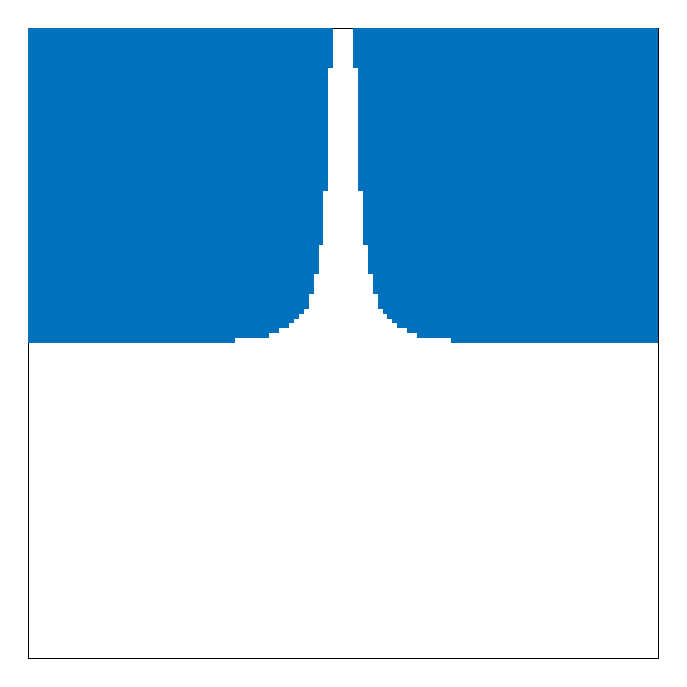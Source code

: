 % This file was created by matlab2tikz.
%
\definecolor{mycolor1}{rgb}{0.0,0.447,0.741}%
%
\begin{tikzpicture}
\footnotesize

\begin{axis}[%
width=8cm,
height=8cm,
at={(0in,0in)},
scale only axis,
unbounded coords=jump,
xmin=-8,
xmax=8,
xtick={\empty},
ymin=-8,
ymax=8,
ytick={\empty},
axis background/.style={fill=white}
]
\addplot [color=mycolor1, forget plot]
  table[row sep=crcr]{%
nan	nan\\
};

\addplot[area legend, draw=none, fill=mycolor1, forget plot]
table[row sep=crcr] {%
x	y\\
-8	0\\
-7.875	0\\
-7.875	0.125\\
-8	0.125\\
-8	0\\
}--cycle;

\addplot[area legend, draw=none, fill=mycolor1, forget plot]
table[row sep=crcr] {%
x	y\\
-8	0.125\\
-7.875	0.125\\
-7.875	0.25\\
-8	0.25\\
-8	0.125\\
}--cycle;

\addplot[area legend, draw=none, fill=mycolor1, forget plot]
table[row sep=crcr] {%
x	y\\
-7.875	0\\
-7.75	0\\
-7.75	0.125\\
-7.875	0.125\\
-7.875	0\\
}--cycle;

\addplot[area legend, draw=none, fill=mycolor1, forget plot]
table[row sep=crcr] {%
x	y\\
-7.875	0.125\\
-7.75	0.125\\
-7.75	0.25\\
-7.875	0.25\\
-7.875	0.125\\
}--cycle;

\addplot[area legend, draw=none, fill=mycolor1, forget plot]
table[row sep=crcr] {%
x	y\\
-8	0.25\\
-7.75	0.25\\
-7.75	0.5\\
-8	0.5\\
-8	0.25\\
}--cycle;

\addplot[area legend, draw=none, fill=mycolor1, forget plot]
table[row sep=crcr] {%
x	y\\
-7.75	0\\
-7.625	0\\
-7.625	0.125\\
-7.75	0.125\\
-7.75	0\\
}--cycle;

\addplot[area legend, draw=none, fill=mycolor1, forget plot]
table[row sep=crcr] {%
x	y\\
-7.75	0.125\\
-7.625	0.125\\
-7.625	0.25\\
-7.75	0.25\\
-7.75	0.125\\
}--cycle;

\addplot[area legend, draw=none, fill=mycolor1, forget plot]
table[row sep=crcr] {%
x	y\\
-7.625	0\\
-7.5	0\\
-7.5	0.125\\
-7.625	0.125\\
-7.625	0\\
}--cycle;

\addplot[area legend, draw=none, fill=mycolor1, forget plot]
table[row sep=crcr] {%
x	y\\
-7.625	0.125\\
-7.5	0.125\\
-7.5	0.25\\
-7.625	0.25\\
-7.625	0.125\\
}--cycle;

\addplot[area legend, draw=none, fill=mycolor1, forget plot]
table[row sep=crcr] {%
x	y\\
-7.75	0.25\\
-7.5	0.25\\
-7.5	0.5\\
-7.75	0.5\\
-7.75	0.25\\
}--cycle;

\addplot[area legend, draw=none, fill=mycolor1, forget plot]
table[row sep=crcr] {%
x	y\\
-8	0.5\\
-7.5	0.5\\
-7.5	1\\
-8	1\\
-8	0.5\\
}--cycle;

\addplot[area legend, draw=none, fill=mycolor1, forget plot]
table[row sep=crcr] {%
x	y\\
-7.5	0\\
-7.375	0\\
-7.375	0.125\\
-7.5	0.125\\
-7.5	0\\
}--cycle;

\addplot[area legend, draw=none, fill=mycolor1, forget plot]
table[row sep=crcr] {%
x	y\\
-7.5	0.125\\
-7.375	0.125\\
-7.375	0.25\\
-7.5	0.25\\
-7.5	0.125\\
}--cycle;

\addplot[area legend, draw=none, fill=mycolor1, forget plot]
table[row sep=crcr] {%
x	y\\
-7.375	0\\
-7.25	0\\
-7.25	0.125\\
-7.375	0.125\\
-7.375	0\\
}--cycle;

\addplot[area legend, draw=none, fill=mycolor1, forget plot]
table[row sep=crcr] {%
x	y\\
-7.375	0.125\\
-7.25	0.125\\
-7.25	0.25\\
-7.375	0.25\\
-7.375	0.125\\
}--cycle;

\addplot[area legend, draw=none, fill=mycolor1, forget plot]
table[row sep=crcr] {%
x	y\\
-7.5	0.25\\
-7.25	0.25\\
-7.25	0.5\\
-7.5	0.5\\
-7.5	0.25\\
}--cycle;

\addplot[area legend, draw=none, fill=mycolor1, forget plot]
table[row sep=crcr] {%
x	y\\
-7.25	0\\
-7.125	0\\
-7.125	0.125\\
-7.25	0.125\\
-7.25	0\\
}--cycle;

\addplot[area legend, draw=none, fill=mycolor1, forget plot]
table[row sep=crcr] {%
x	y\\
-7.25	0.125\\
-7.125	0.125\\
-7.125	0.25\\
-7.25	0.25\\
-7.25	0.125\\
}--cycle;

\addplot[area legend, draw=none, fill=mycolor1, forget plot]
table[row sep=crcr] {%
x	y\\
-7.125	0\\
-7	0\\
-7	0.125\\
-7.125	0.125\\
-7.125	0\\
}--cycle;

\addplot[area legend, draw=none, fill=mycolor1, forget plot]
table[row sep=crcr] {%
x	y\\
-7.125	0.125\\
-7	0.125\\
-7	0.25\\
-7.125	0.25\\
-7.125	0.125\\
}--cycle;

\addplot[area legend, draw=none, fill=mycolor1, forget plot]
table[row sep=crcr] {%
x	y\\
-7.25	0.25\\
-7	0.25\\
-7	0.5\\
-7.25	0.5\\
-7.25	0.25\\
}--cycle;

\addplot[area legend, draw=none, fill=mycolor1, forget plot]
table[row sep=crcr] {%
x	y\\
-7.5	0.5\\
-7	0.5\\
-7	1\\
-7.5	1\\
-7.5	0.5\\
}--cycle;

\addplot[area legend, draw=none, fill=mycolor1, forget plot]
table[row sep=crcr] {%
x	y\\
-8	1\\
-7	1\\
-7	2\\
-8	2\\
-8	1\\
}--cycle;

\addplot[area legend, draw=none, fill=mycolor1, forget plot]
table[row sep=crcr] {%
x	y\\
-7	0\\
-6.875	0\\
-6.875	0.125\\
-7	0.125\\
-7	0\\
}--cycle;

\addplot[area legend, draw=none, fill=mycolor1, forget plot]
table[row sep=crcr] {%
x	y\\
-7	0.125\\
-6.875	0.125\\
-6.875	0.25\\
-7	0.25\\
-7	0.125\\
}--cycle;

\addplot[area legend, draw=none, fill=mycolor1, forget plot]
table[row sep=crcr] {%
x	y\\
-6.875	0\\
-6.75	0\\
-6.75	0.125\\
-6.875	0.125\\
-6.875	0\\
}--cycle;

\addplot[area legend, draw=none, fill=mycolor1, forget plot]
table[row sep=crcr] {%
x	y\\
-6.875	0.125\\
-6.75	0.125\\
-6.75	0.25\\
-6.875	0.25\\
-6.875	0.125\\
}--cycle;

\addplot[area legend, draw=none, fill=mycolor1, forget plot]
table[row sep=crcr] {%
x	y\\
-7	0.25\\
-6.75	0.25\\
-6.75	0.5\\
-7	0.5\\
-7	0.25\\
}--cycle;

\addplot[area legend, draw=none, fill=mycolor1, forget plot]
table[row sep=crcr] {%
x	y\\
-6.75	0\\
-6.625	0\\
-6.625	0.125\\
-6.75	0.125\\
-6.75	0\\
}--cycle;

\addplot[area legend, draw=none, fill=mycolor1, forget plot]
table[row sep=crcr] {%
x	y\\
-6.75	0.125\\
-6.625	0.125\\
-6.625	0.25\\
-6.75	0.25\\
-6.75	0.125\\
}--cycle;

\addplot[area legend, draw=none, fill=mycolor1, forget plot]
table[row sep=crcr] {%
x	y\\
-6.625	0\\
-6.5	0\\
-6.5	0.125\\
-6.625	0.125\\
-6.625	0\\
}--cycle;

\addplot[area legend, draw=none, fill=mycolor1, forget plot]
table[row sep=crcr] {%
x	y\\
-6.625	0.125\\
-6.5	0.125\\
-6.5	0.25\\
-6.625	0.25\\
-6.625	0.125\\
}--cycle;

\addplot[area legend, draw=none, fill=mycolor1, forget plot]
table[row sep=crcr] {%
x	y\\
-6.75	0.25\\
-6.5	0.25\\
-6.5	0.5\\
-6.75	0.5\\
-6.75	0.25\\
}--cycle;

\addplot[area legend, draw=none, fill=mycolor1, forget plot]
table[row sep=crcr] {%
x	y\\
-7	0.5\\
-6.5	0.5\\
-6.5	1\\
-7	1\\
-7	0.5\\
}--cycle;

\addplot[area legend, draw=none, fill=mycolor1, forget plot]
table[row sep=crcr] {%
x	y\\
-6.5	0\\
-6.375	0\\
-6.375	0.125\\
-6.5	0.125\\
-6.5	0\\
}--cycle;

\addplot[area legend, draw=none, fill=mycolor1, forget plot]
table[row sep=crcr] {%
x	y\\
-6.5	0.125\\
-6.375	0.125\\
-6.375	0.25\\
-6.5	0.25\\
-6.5	0.125\\
}--cycle;

\addplot[area legend, draw=none, fill=mycolor1, forget plot]
table[row sep=crcr] {%
x	y\\
-6.375	0\\
-6.25	0\\
-6.25	0.125\\
-6.375	0.125\\
-6.375	0\\
}--cycle;

\addplot[area legend, draw=none, fill=mycolor1, forget plot]
table[row sep=crcr] {%
x	y\\
-6.375	0.125\\
-6.25	0.125\\
-6.25	0.25\\
-6.375	0.25\\
-6.375	0.125\\
}--cycle;

\addplot[area legend, draw=none, fill=mycolor1, forget plot]
table[row sep=crcr] {%
x	y\\
-6.5	0.25\\
-6.25	0.25\\
-6.25	0.5\\
-6.5	0.5\\
-6.5	0.25\\
}--cycle;

\addplot[area legend, draw=none, fill=mycolor1, forget plot]
table[row sep=crcr] {%
x	y\\
-6.25	0\\
-6.125	0\\
-6.125	0.125\\
-6.25	0.125\\
-6.25	0\\
}--cycle;

\addplot[area legend, draw=none, fill=mycolor1, forget plot]
table[row sep=crcr] {%
x	y\\
-6.25	0.125\\
-6.125	0.125\\
-6.125	0.25\\
-6.25	0.25\\
-6.25	0.125\\
}--cycle;

\addplot[area legend, draw=none, fill=mycolor1, forget plot]
table[row sep=crcr] {%
x	y\\
-6.125	0\\
-6	0\\
-6	0.125\\
-6.125	0.125\\
-6.125	0\\
}--cycle;

\addplot[area legend, draw=none, fill=mycolor1, forget plot]
table[row sep=crcr] {%
x	y\\
-6.125	0.125\\
-6	0.125\\
-6	0.25\\
-6.125	0.25\\
-6.125	0.125\\
}--cycle;

\addplot[area legend, draw=none, fill=mycolor1, forget plot]
table[row sep=crcr] {%
x	y\\
-6.25	0.25\\
-6	0.25\\
-6	0.5\\
-6.25	0.5\\
-6.25	0.25\\
}--cycle;

\addplot[area legend, draw=none, fill=mycolor1, forget plot]
table[row sep=crcr] {%
x	y\\
-6.5	0.5\\
-6	0.5\\
-6	1\\
-6.5	1\\
-6.5	0.5\\
}--cycle;

\addplot[area legend, draw=none, fill=mycolor1, forget plot]
table[row sep=crcr] {%
x	y\\
-7	1\\
-6	1\\
-6	2\\
-7	2\\
-7	1\\
}--cycle;

\addplot[area legend, draw=none, fill=mycolor1, forget plot]
table[row sep=crcr] {%
x	y\\
-8	2\\
-6	2\\
-6	4\\
-8	4\\
-8	2\\
}--cycle;

\addplot[area legend, draw=none, fill=mycolor1, forget plot]
table[row sep=crcr] {%
x	y\\
-6	0\\
-5.875	0\\
-5.875	0.125\\
-6	0.125\\
-6	0\\
}--cycle;

\addplot[area legend, draw=none, fill=mycolor1, forget plot]
table[row sep=crcr] {%
x	y\\
-6	0.125\\
-5.875	0.125\\
-5.875	0.25\\
-6	0.25\\
-6	0.125\\
}--cycle;

\addplot[area legend, draw=none, fill=mycolor1, forget plot]
table[row sep=crcr] {%
x	y\\
-5.875	0\\
-5.75	0\\
-5.75	0.125\\
-5.875	0.125\\
-5.875	0\\
}--cycle;

\addplot[area legend, draw=none, fill=mycolor1, forget plot]
table[row sep=crcr] {%
x	y\\
-5.875	0.125\\
-5.75	0.125\\
-5.75	0.25\\
-5.875	0.25\\
-5.875	0.125\\
}--cycle;

\addplot[area legend, draw=none, fill=mycolor1, forget plot]
table[row sep=crcr] {%
x	y\\
-6	0.25\\
-5.75	0.25\\
-5.75	0.5\\
-6	0.5\\
-6	0.25\\
}--cycle;

\addplot[area legend, draw=none, fill=mycolor1, forget plot]
table[row sep=crcr] {%
x	y\\
-5.75	0\\
-5.625	0\\
-5.625	0.125\\
-5.75	0.125\\
-5.75	0\\
}--cycle;

\addplot[area legend, draw=none, fill=mycolor1, forget plot]
table[row sep=crcr] {%
x	y\\
-5.75	0.125\\
-5.625	0.125\\
-5.625	0.25\\
-5.75	0.25\\
-5.75	0.125\\
}--cycle;

\addplot[area legend, draw=none, fill=mycolor1, forget plot]
table[row sep=crcr] {%
x	y\\
-5.625	0\\
-5.5	0\\
-5.5	0.125\\
-5.625	0.125\\
-5.625	0\\
}--cycle;

\addplot[area legend, draw=none, fill=mycolor1, forget plot]
table[row sep=crcr] {%
x	y\\
-5.625	0.125\\
-5.5	0.125\\
-5.5	0.25\\
-5.625	0.25\\
-5.625	0.125\\
}--cycle;

\addplot[area legend, draw=none, fill=mycolor1, forget plot]
table[row sep=crcr] {%
x	y\\
-5.75	0.25\\
-5.5	0.25\\
-5.5	0.5\\
-5.75	0.5\\
-5.75	0.25\\
}--cycle;

\addplot[area legend, draw=none, fill=mycolor1, forget plot]
table[row sep=crcr] {%
x	y\\
-6	0.5\\
-5.5	0.5\\
-5.5	1\\
-6	1\\
-6	0.5\\
}--cycle;

\addplot[area legend, draw=none, fill=mycolor1, forget plot]
table[row sep=crcr] {%
x	y\\
-5.5	0\\
-5.375	0\\
-5.375	0.125\\
-5.5	0.125\\
-5.5	0\\
}--cycle;

\addplot[area legend, draw=none, fill=mycolor1, forget plot]
table[row sep=crcr] {%
x	y\\
-5.5	0.125\\
-5.375	0.125\\
-5.375	0.25\\
-5.5	0.25\\
-5.5	0.125\\
}--cycle;

\addplot[area legend, draw=none, fill=mycolor1, forget plot]
table[row sep=crcr] {%
x	y\\
-5.375	0\\
-5.25	0\\
-5.25	0.125\\
-5.375	0.125\\
-5.375	0\\
}--cycle;

\addplot[area legend, draw=none, fill=mycolor1, forget plot]
table[row sep=crcr] {%
x	y\\
-5.375	0.125\\
-5.25	0.125\\
-5.25	0.25\\
-5.375	0.25\\
-5.375	0.125\\
}--cycle;

\addplot[area legend, draw=none, fill=mycolor1, forget plot]
table[row sep=crcr] {%
x	y\\
-5.5	0.25\\
-5.25	0.25\\
-5.25	0.5\\
-5.5	0.5\\
-5.5	0.25\\
}--cycle;

\addplot[area legend, draw=none, fill=mycolor1, forget plot]
table[row sep=crcr] {%
x	y\\
-5.25	0\\
-5.125	0\\
-5.125	0.125\\
-5.25	0.125\\
-5.25	0\\
}--cycle;

\addplot[area legend, draw=none, fill=mycolor1, forget plot]
table[row sep=crcr] {%
x	y\\
-5.25	0.125\\
-5.125	0.125\\
-5.125	0.25\\
-5.25	0.25\\
-5.25	0.125\\
}--cycle;

\addplot[area legend, draw=none, fill=mycolor1, forget plot]
table[row sep=crcr] {%
x	y\\
-5.125	0\\
-5	0\\
-5	0.125\\
-5.125	0.125\\
-5.125	0\\
}--cycle;

\addplot[area legend, draw=none, fill=mycolor1, forget plot]
table[row sep=crcr] {%
x	y\\
-5.125	0.125\\
-5	0.125\\
-5	0.25\\
-5.125	0.25\\
-5.125	0.125\\
}--cycle;

\addplot[area legend, draw=none, fill=mycolor1, forget plot]
table[row sep=crcr] {%
x	y\\
-5.25	0.25\\
-5	0.25\\
-5	0.5\\
-5.25	0.5\\
-5.25	0.25\\
}--cycle;

\addplot[area legend, draw=none, fill=mycolor1, forget plot]
table[row sep=crcr] {%
x	y\\
-5.5	0.5\\
-5	0.5\\
-5	1\\
-5.5	1\\
-5.5	0.5\\
}--cycle;

\addplot[area legend, draw=none, fill=mycolor1, forget plot]
table[row sep=crcr] {%
x	y\\
-6	1\\
-5	1\\
-5	2\\
-6	2\\
-6	1\\
}--cycle;

\addplot[area legend, draw=none, fill=mycolor1, forget plot]
table[row sep=crcr] {%
x	y\\
-5	0\\
-4.875	0\\
-4.875	0.125\\
-5	0.125\\
-5	0\\
}--cycle;

\addplot[area legend, draw=none, fill=mycolor1, forget plot]
table[row sep=crcr] {%
x	y\\
-5	0.125\\
-4.875	0.125\\
-4.875	0.25\\
-5	0.25\\
-5	0.125\\
}--cycle;

\addplot[area legend, draw=none, fill=mycolor1, forget plot]
table[row sep=crcr] {%
x	y\\
-4.875	0\\
-4.75	0\\
-4.75	0.125\\
-4.875	0.125\\
-4.875	0\\
}--cycle;

\addplot[area legend, draw=none, fill=mycolor1, forget plot]
table[row sep=crcr] {%
x	y\\
-4.875	0.125\\
-4.75	0.125\\
-4.75	0.25\\
-4.875	0.25\\
-4.875	0.125\\
}--cycle;

\addplot[area legend, draw=none, fill=mycolor1, forget plot]
table[row sep=crcr] {%
x	y\\
-5	0.25\\
-4.75	0.25\\
-4.75	0.5\\
-5	0.5\\
-5	0.25\\
}--cycle;

\addplot[area legend, draw=none, fill=mycolor1, forget plot]
table[row sep=crcr] {%
x	y\\
-4.75	0\\
-4.625	0\\
-4.625	0.125\\
-4.75	0.125\\
-4.75	0\\
}--cycle;

\addplot[area legend, draw=none, fill=mycolor1, forget plot]
table[row sep=crcr] {%
x	y\\
-4.75	0.125\\
-4.625	0.125\\
-4.625	0.25\\
-4.75	0.25\\
-4.75	0.125\\
}--cycle;

\addplot[area legend, draw=none, fill=mycolor1, forget plot]
table[row sep=crcr] {%
x	y\\
-4.625	0\\
-4.5	0\\
-4.5	0.125\\
-4.625	0.125\\
-4.625	0\\
}--cycle;

\addplot[area legend, draw=none, fill=mycolor1, forget plot]
table[row sep=crcr] {%
x	y\\
-4.625	0.125\\
-4.5	0.125\\
-4.5	0.25\\
-4.625	0.25\\
-4.625	0.125\\
}--cycle;

\addplot[area legend, draw=none, fill=mycolor1, forget plot]
table[row sep=crcr] {%
x	y\\
-4.75	0.25\\
-4.5	0.25\\
-4.5	0.5\\
-4.75	0.5\\
-4.75	0.25\\
}--cycle;

\addplot[area legend, draw=none, fill=mycolor1, forget plot]
table[row sep=crcr] {%
x	y\\
-5	0.5\\
-4.5	0.5\\
-4.5	1\\
-5	1\\
-5	0.5\\
}--cycle;

\addplot[area legend, draw=none, fill=mycolor1, forget plot]
table[row sep=crcr] {%
x	y\\
-4.5	0\\
-4.375	0\\
-4.375	0.125\\
-4.5	0.125\\
-4.5	0\\
}--cycle;

\addplot[area legend, draw=none, fill=mycolor1, forget plot]
table[row sep=crcr] {%
x	y\\
-4.5	0.125\\
-4.375	0.125\\
-4.375	0.25\\
-4.5	0.25\\
-4.5	0.125\\
}--cycle;

\addplot[area legend, draw=none, fill=mycolor1, forget plot]
table[row sep=crcr] {%
x	y\\
-4.375	0\\
-4.25	0\\
-4.25	0.125\\
-4.375	0.125\\
-4.375	0\\
}--cycle;

\addplot[area legend, draw=none, fill=mycolor1, forget plot]
table[row sep=crcr] {%
x	y\\
-4.375	0.125\\
-4.25	0.125\\
-4.25	0.25\\
-4.375	0.25\\
-4.375	0.125\\
}--cycle;

\addplot[area legend, draw=none, fill=mycolor1, forget plot]
table[row sep=crcr] {%
x	y\\
-4.5	0.25\\
-4.25	0.25\\
-4.25	0.5\\
-4.5	0.5\\
-4.5	0.25\\
}--cycle;

\addplot[area legend, draw=none, fill=mycolor1, forget plot]
table[row sep=crcr] {%
x	y\\
-4.25	0\\
-4.125	0\\
-4.125	0.125\\
-4.25	0.125\\
-4.25	0\\
}--cycle;

\addplot[area legend, draw=none, fill=mycolor1, forget plot]
table[row sep=crcr] {%
x	y\\
-4.25	0.125\\
-4.125	0.125\\
-4.125	0.25\\
-4.25	0.25\\
-4.25	0.125\\
}--cycle;

\addplot[area legend, draw=none, fill=mycolor1, forget plot]
table[row sep=crcr] {%
x	y\\
-4.125	0\\
-4	0\\
-4	0.125\\
-4.125	0.125\\
-4.125	0\\
}--cycle;

\addplot[area legend, draw=none, fill=mycolor1, forget plot]
table[row sep=crcr] {%
x	y\\
-4.125	0.125\\
-4	0.125\\
-4	0.25\\
-4.125	0.25\\
-4.125	0.125\\
}--cycle;

\addplot[area legend, draw=none, fill=mycolor1, forget plot]
table[row sep=crcr] {%
x	y\\
-4.25	0.25\\
-4	0.25\\
-4	0.5\\
-4.25	0.5\\
-4.25	0.25\\
}--cycle;

\addplot[area legend, draw=none, fill=mycolor1, forget plot]
table[row sep=crcr] {%
x	y\\
-4.5	0.5\\
-4	0.5\\
-4	1\\
-4.5	1\\
-4.5	0.5\\
}--cycle;

\addplot[area legend, draw=none, fill=mycolor1, forget plot]
table[row sep=crcr] {%
x	y\\
-5	1\\
-4	1\\
-4	2\\
-5	2\\
-5	1\\
}--cycle;

\addplot[area legend, draw=none, fill=mycolor1, forget plot]
table[row sep=crcr] {%
x	y\\
-6	2\\
-4	2\\
-4	4\\
-6	4\\
-6	2\\
}--cycle;

\addplot[area legend, draw=none, fill=mycolor1, forget plot]
table[row sep=crcr] {%
x	y\\
-8	4\\
-4	4\\
-4	8\\
-8	8\\
-8	4\\
}--cycle;

\addplot[area legend, draw=none, fill=mycolor1, forget plot]
table[row sep=crcr] {%
x	y\\
-4	0\\
-3.875	0\\
-3.875	0.125\\
-4	0.125\\
-4	0\\
}--cycle;

\addplot[area legend, draw=none, fill=mycolor1, forget plot]
table[row sep=crcr] {%
x	y\\
-4	0.125\\
-3.875	0.125\\
-3.875	0.25\\
-4	0.25\\
-4	0.125\\
}--cycle;

\addplot[area legend, draw=none, fill=mycolor1, forget plot]
table[row sep=crcr] {%
x	y\\
-3.875	0\\
-3.75	0\\
-3.75	0.125\\
-3.875	0.125\\
-3.875	0\\
}--cycle;

\addplot[area legend, draw=none, fill=mycolor1, forget plot]
table[row sep=crcr] {%
x	y\\
-3.875	0.125\\
-3.75	0.125\\
-3.75	0.25\\
-3.875	0.25\\
-3.875	0.125\\
}--cycle;

\addplot[area legend, draw=none, fill=mycolor1, forget plot]
table[row sep=crcr] {%
x	y\\
-4	0.25\\
-3.75	0.25\\
-3.75	0.5\\
-4	0.5\\
-4	0.25\\
}--cycle;

\addplot[area legend, draw=none, fill=mycolor1, forget plot]
table[row sep=crcr] {%
x	y\\
-3.75	0\\
-3.625	0\\
-3.625	0.125\\
-3.75	0.125\\
-3.75	0\\
}--cycle;

\addplot[area legend, draw=none, fill=mycolor1, forget plot]
table[row sep=crcr] {%
x	y\\
-3.75	0.125\\
-3.625	0.125\\
-3.625	0.25\\
-3.75	0.25\\
-3.75	0.125\\
}--cycle;

\addplot[area legend, draw=none, fill=mycolor1, forget plot]
table[row sep=crcr] {%
x	y\\
-3.625	0\\
-3.5	0\\
-3.5	0.125\\
-3.625	0.125\\
-3.625	0\\
}--cycle;

\addplot[area legend, draw=none, fill=mycolor1, forget plot]
table[row sep=crcr] {%
x	y\\
-3.625	0.125\\
-3.5	0.125\\
-3.5	0.25\\
-3.625	0.25\\
-3.625	0.125\\
}--cycle;

\addplot[area legend, draw=none, fill=mycolor1, forget plot]
table[row sep=crcr] {%
x	y\\
-3.75	0.25\\
-3.5	0.25\\
-3.5	0.5\\
-3.75	0.5\\
-3.75	0.25\\
}--cycle;

\addplot[area legend, draw=none, fill=mycolor1, forget plot]
table[row sep=crcr] {%
x	y\\
-4	0.5\\
-3.5	0.5\\
-3.5	1\\
-4	1\\
-4	0.5\\
}--cycle;

\addplot[area legend, draw=none, fill=mycolor1, forget plot]
table[row sep=crcr] {%
x	y\\
-3.5	0\\
-3.375	0\\
-3.375	0.125\\
-3.5	0.125\\
-3.5	0\\
}--cycle;

\addplot[area legend, draw=none, fill=mycolor1, forget plot]
table[row sep=crcr] {%
x	y\\
-3.5	0.125\\
-3.375	0.125\\
-3.375	0.25\\
-3.5	0.25\\
-3.5	0.125\\
}--cycle;

\addplot[area legend, draw=none, fill=mycolor1, forget plot]
table[row sep=crcr] {%
x	y\\
-3.375	0\\
-3.25	0\\
-3.25	0.125\\
-3.375	0.125\\
-3.375	0\\
}--cycle;

\addplot[area legend, draw=none, fill=mycolor1, forget plot]
table[row sep=crcr] {%
x	y\\
-3.375	0.125\\
-3.25	0.125\\
-3.25	0.25\\
-3.375	0.25\\
-3.375	0.125\\
}--cycle;

\addplot[area legend, draw=none, fill=mycolor1, forget plot]
table[row sep=crcr] {%
x	y\\
-3.5	0.25\\
-3.25	0.25\\
-3.25	0.5\\
-3.5	0.5\\
-3.5	0.25\\
}--cycle;

\addplot[area legend, draw=none, fill=mycolor1, forget plot]
table[row sep=crcr] {%
x	y\\
-3.25	0\\
-3.125	0\\
-3.125	0.125\\
-3.25	0.125\\
-3.25	0\\
}--cycle;

\addplot[area legend, draw=none, fill=mycolor1, forget plot]
table[row sep=crcr] {%
x	y\\
-3.25	0.125\\
-3.125	0.125\\
-3.125	0.25\\
-3.25	0.25\\
-3.25	0.125\\
}--cycle;

\addplot[area legend, draw=none, fill=mycolor1, forget plot]
table[row sep=crcr] {%
x	y\\
-3.125	0\\
-3	0\\
-3	0.125\\
-3.125	0.125\\
-3.125	0\\
}--cycle;

\addplot[area legend, draw=none, fill=mycolor1, forget plot]
table[row sep=crcr] {%
x	y\\
-3.125	0.125\\
-3	0.125\\
-3	0.25\\
-3.125	0.25\\
-3.125	0.125\\
}--cycle;

\addplot[area legend, draw=none, fill=mycolor1, forget plot]
table[row sep=crcr] {%
x	y\\
-3.25	0.25\\
-3	0.25\\
-3	0.5\\
-3.25	0.5\\
-3.25	0.25\\
}--cycle;

\addplot[area legend, draw=none, fill=mycolor1, forget plot]
table[row sep=crcr] {%
x	y\\
-3.5	0.5\\
-3	0.5\\
-3	1\\
-3.5	1\\
-3.5	0.5\\
}--cycle;

\addplot[area legend, draw=none, fill=mycolor1, forget plot]
table[row sep=crcr] {%
x	y\\
-4	1\\
-3	1\\
-3	2\\
-4	2\\
-4	1\\
}--cycle;

\addplot[area legend, draw=none, fill=mycolor1, forget plot]
table[row sep=crcr] {%
x	y\\
-3	0\\
-2.875	0\\
-2.875	0.125\\
-3	0.125\\
-3	0\\
}--cycle;

\addplot[area legend, draw=none, fill=mycolor1, forget plot]
table[row sep=crcr] {%
x	y\\
-3	0.125\\
-2.875	0.125\\
-2.875	0.25\\
-3	0.25\\
-3	0.125\\
}--cycle;

\addplot[area legend, draw=none, fill=mycolor1, forget plot]
table[row sep=crcr] {%
x	y\\
-2.875	0\\
-2.75	0\\
-2.75	0.125\\
-2.875	0.125\\
-2.875	0\\
}--cycle;

\addplot[area legend, draw=none, fill=mycolor1, forget plot]
table[row sep=crcr] {%
x	y\\
-2.875	0.125\\
-2.75	0.125\\
-2.75	0.25\\
-2.875	0.25\\
-2.875	0.125\\
}--cycle;

\addplot[area legend, draw=none, fill=mycolor1, forget plot]
table[row sep=crcr] {%
x	y\\
-3	0.25\\
-2.75	0.25\\
-2.75	0.5\\
-3	0.5\\
-3	0.25\\
}--cycle;

\addplot[area legend, draw=none, fill=mycolor1, forget plot]
table[row sep=crcr] {%
x	y\\
-2.75	0.125\\
-2.625	0.125\\
-2.625	0.25\\
-2.75	0.25\\
-2.75	0.125\\
}--cycle;

\addplot[area legend, draw=none, fill=mycolor1, forget plot]
table[row sep=crcr] {%
x	y\\
-2.625	0.125\\
-2.5	0.125\\
-2.5	0.25\\
-2.625	0.25\\
-2.625	0.125\\
}--cycle;

\addplot[area legend, draw=none, fill=mycolor1, forget plot]
table[row sep=crcr] {%
x	y\\
-2.75	0.25\\
-2.5	0.25\\
-2.5	0.5\\
-2.75	0.5\\
-2.75	0.25\\
}--cycle;

\addplot[area legend, draw=none, fill=mycolor1, forget plot]
table[row sep=crcr] {%
x	y\\
-3	0.5\\
-2.5	0.5\\
-2.5	1\\
-3	1\\
-3	0.5\\
}--cycle;

\addplot[area legend, draw=none, fill=mycolor1, forget plot]
table[row sep=crcr] {%
x	y\\
-2.5	0.125\\
-2.375	0.125\\
-2.375	0.25\\
-2.5	0.25\\
-2.5	0.125\\
}--cycle;

\addplot[area legend, draw=none, fill=mycolor1, forget plot]
table[row sep=crcr] {%
x	y\\
-2.375	0.125\\
-2.25	0.125\\
-2.25	0.25\\
-2.375	0.25\\
-2.375	0.125\\
}--cycle;

\addplot[area legend, draw=none, fill=mycolor1, forget plot]
table[row sep=crcr] {%
x	y\\
-2.5	0.25\\
-2.25	0.25\\
-2.25	0.5\\
-2.5	0.5\\
-2.5	0.25\\
}--cycle;

\addplot[area legend, draw=none, fill=mycolor1, forget plot]
table[row sep=crcr] {%
x	y\\
-2.25	0.125\\
-2.125	0.125\\
-2.125	0.25\\
-2.25	0.25\\
-2.25	0.125\\
}--cycle;

\addplot[area legend, draw=none, fill=mycolor1, forget plot]
table[row sep=crcr] {%
x	y\\
-2.125	0.125\\
-2	0.125\\
-2	0.25\\
-2.125	0.25\\
-2.125	0.125\\
}--cycle;

\addplot[area legend, draw=none, fill=mycolor1, forget plot]
table[row sep=crcr] {%
x	y\\
-2.25	0.25\\
-2	0.25\\
-2	0.5\\
-2.25	0.5\\
-2.25	0.25\\
}--cycle;

\addplot[area legend, draw=none, fill=mycolor1, forget plot]
table[row sep=crcr] {%
x	y\\
-2.5	0.5\\
-2	0.5\\
-2	1\\
-2.5	1\\
-2.5	0.5\\
}--cycle;

\addplot[area legend, draw=none, fill=mycolor1, forget plot]
table[row sep=crcr] {%
x	y\\
-3	1\\
-2	1\\
-2	2\\
-3	2\\
-3	1\\
}--cycle;

\addplot[area legend, draw=none, fill=mycolor1, forget plot]
table[row sep=crcr] {%
x	y\\
-4	2\\
-2	2\\
-2	4\\
-4	4\\
-4	2\\
}--cycle;

\addplot[area legend, draw=none, fill=mycolor1, forget plot]
table[row sep=crcr] {%
x	y\\
-2	0.125\\
-1.875	0.125\\
-1.875	0.25\\
-2	0.25\\
-2	0.125\\
}--cycle;

\addplot[area legend, draw=none, fill=mycolor1, forget plot]
table[row sep=crcr] {%
x	y\\
-2	0.25\\
-1.875	0.25\\
-1.875	0.375\\
-2	0.375\\
-2	0.25\\
}--cycle;

\addplot[area legend, draw=none, fill=mycolor1, forget plot]
table[row sep=crcr] {%
x	y\\
-2	0.375\\
-1.875	0.375\\
-1.875	0.5\\
-2	0.5\\
-2	0.375\\
}--cycle;

\addplot[area legend, draw=none, fill=mycolor1, forget plot]
table[row sep=crcr] {%
x	y\\
-1.875	0.25\\
-1.75	0.25\\
-1.75	0.375\\
-1.875	0.375\\
-1.875	0.25\\
}--cycle;

\addplot[area legend, draw=none, fill=mycolor1, forget plot]
table[row sep=crcr] {%
x	y\\
-1.875	0.375\\
-1.75	0.375\\
-1.75	0.5\\
-1.875	0.5\\
-1.875	0.375\\
}--cycle;

\addplot[area legend, draw=none, fill=mycolor1, forget plot]
table[row sep=crcr] {%
x	y\\
-1.75	0.25\\
-1.625	0.25\\
-1.625	0.375\\
-1.75	0.375\\
-1.75	0.25\\
}--cycle;

\addplot[area legend, draw=none, fill=mycolor1, forget plot]
table[row sep=crcr] {%
x	y\\
-1.75	0.375\\
-1.625	0.375\\
-1.625	0.5\\
-1.75	0.5\\
-1.75	0.375\\
}--cycle;

\addplot[area legend, draw=none, fill=mycolor1, forget plot]
table[row sep=crcr] {%
x	y\\
-1.625	0.375\\
-1.5	0.375\\
-1.5	0.5\\
-1.625	0.5\\
-1.625	0.375\\
}--cycle;

\addplot[area legend, draw=none, fill=mycolor1, forget plot]
table[row sep=crcr] {%
x	y\\
-2	0.5\\
-1.5	0.5\\
-1.5	1\\
-2	1\\
-2	0.5\\
}--cycle;

\addplot[area legend, draw=none, fill=mycolor1, forget plot]
table[row sep=crcr] {%
x	y\\
-1.5	0.375\\
-1.375	0.375\\
-1.375	0.5\\
-1.5	0.5\\
-1.5	0.375\\
}--cycle;

\addplot[area legend, draw=none, fill=mycolor1, forget plot]
table[row sep=crcr] {%
x	y\\
-1.5	0.5\\
-1.375	0.5\\
-1.375	0.625\\
-1.5	0.625\\
-1.5	0.5\\
}--cycle;

\addplot[area legend, draw=none, fill=mycolor1, forget plot]
table[row sep=crcr] {%
x	y\\
-1.5	0.625\\
-1.375	0.625\\
-1.375	0.75\\
-1.5	0.75\\
-1.5	0.625\\
}--cycle;

\addplot[area legend, draw=none, fill=mycolor1, forget plot]
table[row sep=crcr] {%
x	y\\
-1.375	0.5\\
-1.25	0.5\\
-1.25	0.625\\
-1.375	0.625\\
-1.375	0.5\\
}--cycle;

\addplot[area legend, draw=none, fill=mycolor1, forget plot]
table[row sep=crcr] {%
x	y\\
-1.375	0.625\\
-1.25	0.625\\
-1.25	0.75\\
-1.375	0.75\\
-1.375	0.625\\
}--cycle;

\addplot[area legend, draw=none, fill=mycolor1, forget plot]
table[row sep=crcr] {%
x	y\\
-1.5	0.75\\
-1.25	0.75\\
-1.25	1\\
-1.5	1\\
-1.5	0.75\\
}--cycle;

\addplot[area legend, draw=none, fill=mycolor1, forget plot]
table[row sep=crcr] {%
x	y\\
-1.25	0.625\\
-1.125	0.625\\
-1.125	0.75\\
-1.25	0.75\\
-1.25	0.625\\
}--cycle;

\addplot[area legend, draw=none, fill=mycolor1, forget plot]
table[row sep=crcr] {%
x	y\\
-1.25	0.75\\
-1.125	0.75\\
-1.125	0.875\\
-1.25	0.875\\
-1.25	0.75\\
}--cycle;

\addplot[area legend, draw=none, fill=mycolor1, forget plot]
table[row sep=crcr] {%
x	y\\
-1.25	0.875\\
-1.125	0.875\\
-1.125	1\\
-1.25	1\\
-1.25	0.875\\
}--cycle;

\addplot[area legend, draw=none, fill=mycolor1, forget plot]
table[row sep=crcr] {%
x	y\\
-1.125	0.75\\
-1	0.75\\
-1	0.875\\
-1.125	0.875\\
-1.125	0.75\\
}--cycle;

\addplot[area legend, draw=none, fill=mycolor1, forget plot]
table[row sep=crcr] {%
x	y\\
-1.125	0.875\\
-1	0.875\\
-1	1\\
-1.125	1\\
-1.125	0.875\\
}--cycle;

\addplot[area legend, draw=none, fill=mycolor1, forget plot]
table[row sep=crcr] {%
x	y\\
-2	1\\
-1	1\\
-1	2\\
-2	2\\
-2	1\\
}--cycle;

\addplot[area legend, draw=none, fill=mycolor1, forget plot]
table[row sep=crcr] {%
x	y\\
-1	0.875\\
-0.875	0.875\\
-0.875	1\\
-1	1\\
-1	0.875\\
}--cycle;

\addplot[area legend, draw=none, fill=mycolor1, forget plot]
table[row sep=crcr] {%
x	y\\
-1	1\\
-0.875	1\\
-0.875	1.125\\
-1	1.125\\
-1	1\\
}--cycle;

\addplot[area legend, draw=none, fill=mycolor1, forget plot]
table[row sep=crcr] {%
x	y\\
-1	1.125\\
-0.875	1.125\\
-0.875	1.25\\
-1	1.25\\
-1	1.125\\
}--cycle;

\addplot[area legend, draw=none, fill=mycolor1, forget plot]
table[row sep=crcr] {%
x	y\\
-1	1.25\\
-0.875	1.25\\
-0.875	1.375\\
-1	1.375\\
-1	1.25\\
}--cycle;

\addplot[area legend, draw=none, fill=mycolor1, forget plot]
table[row sep=crcr] {%
x	y\\
-1	1.375\\
-0.875	1.375\\
-0.875	1.5\\
-1	1.5\\
-1	1.375\\
}--cycle;

\addplot[area legend, draw=none, fill=mycolor1, forget plot]
table[row sep=crcr] {%
x	y\\
-0.875	1.25\\
-0.75	1.25\\
-0.75	1.375\\
-0.875	1.375\\
-0.875	1.25\\
}--cycle;

\addplot[area legend, draw=none, fill=mycolor1, forget plot]
table[row sep=crcr] {%
x	y\\
-0.875	1.375\\
-0.75	1.375\\
-0.75	1.5\\
-0.875	1.5\\
-0.875	1.375\\
}--cycle;

\addplot[area legend, draw=none, fill=mycolor1, forget plot]
table[row sep=crcr] {%
x	y\\
-1	1.5\\
-0.875	1.5\\
-0.875	1.625\\
-1	1.625\\
-1	1.5\\
}--cycle;

\addplot[area legend, draw=none, fill=mycolor1, forget plot]
table[row sep=crcr] {%
x	y\\
-1	1.625\\
-0.875	1.625\\
-0.875	1.75\\
-1	1.75\\
-1	1.625\\
}--cycle;

\addplot[area legend, draw=none, fill=mycolor1, forget plot]
table[row sep=crcr] {%
x	y\\
-0.875	1.5\\
-0.75	1.5\\
-0.75	1.625\\
-0.875	1.625\\
-0.875	1.5\\
}--cycle;

\addplot[area legend, draw=none, fill=mycolor1, forget plot]
table[row sep=crcr] {%
x	y\\
-0.875	1.625\\
-0.75	1.625\\
-0.75	1.75\\
-0.875	1.75\\
-0.875	1.625\\
}--cycle;

\addplot[area legend, draw=none, fill=mycolor1, forget plot]
table[row sep=crcr] {%
x	y\\
-1	1.75\\
-0.875	1.75\\
-0.875	1.875\\
-1	1.875\\
-1	1.75\\
}--cycle;

\addplot[area legend, draw=none, fill=mycolor1, forget plot]
table[row sep=crcr] {%
x	y\\
-1	1.875\\
-0.875	1.875\\
-0.875	2\\
-1	2\\
-1	1.875\\
}--cycle;

\addplot[area legend, draw=none, fill=mycolor1, forget plot]
table[row sep=crcr] {%
x	y\\
-0.875	1.75\\
-0.75	1.75\\
-0.75	1.875\\
-0.875	1.875\\
-0.875	1.75\\
}--cycle;

\addplot[area legend, draw=none, fill=mycolor1, forget plot]
table[row sep=crcr] {%
x	y\\
-0.875	1.875\\
-0.75	1.875\\
-0.75	2\\
-0.875	2\\
-0.875	1.875\\
}--cycle;

\addplot[area legend, draw=none, fill=mycolor1, forget plot]
table[row sep=crcr] {%
x	y\\
-0.75	1.75\\
-0.625	1.75\\
-0.625	1.875\\
-0.75	1.875\\
-0.75	1.75\\
}--cycle;

\addplot[area legend, draw=none, fill=mycolor1, forget plot]
table[row sep=crcr] {%
x	y\\
-0.75	1.875\\
-0.625	1.875\\
-0.625	2\\
-0.75	2\\
-0.75	1.875\\
}--cycle;

\addplot[area legend, draw=none, fill=mycolor1, forget plot]
table[row sep=crcr] {%
x	y\\
-2	2\\
-1	2\\
-1	3\\
-2	3\\
-2	2\\
}--cycle;

\addplot[area legend, draw=none, fill=mycolor1, forget plot]
table[row sep=crcr] {%
x	y\\
-2	3\\
-1	3\\
-1	4\\
-2	4\\
-2	3\\
}--cycle;

\addplot[area legend, draw=none, fill=mycolor1, forget plot]
table[row sep=crcr] {%
x	y\\
-1	2\\
-0.75	2\\
-0.75	2.25\\
-1	2.25\\
-1	2\\
}--cycle;

\addplot[area legend, draw=none, fill=mycolor1, forget plot]
table[row sep=crcr] {%
x	y\\
-1	2.25\\
-0.75	2.25\\
-0.75	2.5\\
-1	2.5\\
-1	2.25\\
}--cycle;

\addplot[area legend, draw=none, fill=mycolor1, forget plot]
table[row sep=crcr] {%
x	y\\
-0.75	2\\
-0.625	2\\
-0.625	2.125\\
-0.75	2.125\\
-0.75	2\\
}--cycle;

\addplot[area legend, draw=none, fill=mycolor1, forget plot]
table[row sep=crcr] {%
x	y\\
-0.75	2.125\\
-0.625	2.125\\
-0.625	2.25\\
-0.75	2.25\\
-0.75	2.125\\
}--cycle;

\addplot[area legend, draw=none, fill=mycolor1, forget plot]
table[row sep=crcr] {%
x	y\\
-0.75	2.25\\
-0.625	2.25\\
-0.625	2.375\\
-0.75	2.375\\
-0.75	2.25\\
}--cycle;

\addplot[area legend, draw=none, fill=mycolor1, forget plot]
table[row sep=crcr] {%
x	y\\
-0.75	2.375\\
-0.625	2.375\\
-0.625	2.5\\
-0.75	2.5\\
-0.75	2.375\\
}--cycle;

\addplot[area legend, draw=none, fill=mycolor1, forget plot]
table[row sep=crcr] {%
x	y\\
-1	2.5\\
-0.75	2.5\\
-0.75	2.75\\
-1	2.75\\
-1	2.5\\
}--cycle;

\addplot[area legend, draw=none, fill=mycolor1, forget plot]
table[row sep=crcr] {%
x	y\\
-1	2.75\\
-0.75	2.75\\
-0.75	3\\
-1	3\\
-1	2.75\\
}--cycle;

\addplot[area legend, draw=none, fill=mycolor1, forget plot]
table[row sep=crcr] {%
x	y\\
-0.75	2.5\\
-0.625	2.5\\
-0.625	2.625\\
-0.75	2.625\\
-0.75	2.5\\
}--cycle;

\addplot[area legend, draw=none, fill=mycolor1, forget plot]
table[row sep=crcr] {%
x	y\\
-0.75	2.625\\
-0.625	2.625\\
-0.625	2.75\\
-0.75	2.75\\
-0.75	2.625\\
}--cycle;

\addplot[area legend, draw=none, fill=mycolor1, forget plot]
table[row sep=crcr] {%
x	y\\
-0.625	2.5\\
-0.5	2.5\\
-0.5	2.625\\
-0.625	2.625\\
-0.625	2.5\\
}--cycle;

\addplot[area legend, draw=none, fill=mycolor1, forget plot]
table[row sep=crcr] {%
x	y\\
-0.625	2.625\\
-0.5	2.625\\
-0.5	2.75\\
-0.625	2.75\\
-0.625	2.625\\
}--cycle;

\addplot[area legend, draw=none, fill=mycolor1, forget plot]
table[row sep=crcr] {%
x	y\\
-0.75	2.75\\
-0.625	2.75\\
-0.625	2.875\\
-0.75	2.875\\
-0.75	2.75\\
}--cycle;

\addplot[area legend, draw=none, fill=mycolor1, forget plot]
table[row sep=crcr] {%
x	y\\
-0.75	2.875\\
-0.625	2.875\\
-0.625	3\\
-0.75	3\\
-0.75	2.875\\
}--cycle;

\addplot[area legend, draw=none, fill=mycolor1, forget plot]
table[row sep=crcr] {%
x	y\\
-0.625	2.75\\
-0.5	2.75\\
-0.5	2.875\\
-0.625	2.875\\
-0.625	2.75\\
}--cycle;

\addplot[area legend, draw=none, fill=mycolor1, forget plot]
table[row sep=crcr] {%
x	y\\
-0.625	2.875\\
-0.5	2.875\\
-0.5	3\\
-0.625	3\\
-0.625	2.875\\
}--cycle;

\addplot[area legend, draw=none, fill=mycolor1, forget plot]
table[row sep=crcr] {%
x	y\\
-1	3\\
-0.75	3\\
-0.75	3.25\\
-1	3.25\\
-1	3\\
}--cycle;

\addplot[area legend, draw=none, fill=mycolor1, forget plot]
table[row sep=crcr] {%
x	y\\
-1	3.25\\
-0.75	3.25\\
-0.75	3.5\\
-1	3.5\\
-1	3.25\\
}--cycle;

\addplot[area legend, draw=none, fill=mycolor1, forget plot]
table[row sep=crcr] {%
x	y\\
-0.75	3\\
-0.625	3\\
-0.625	3.125\\
-0.75	3.125\\
-0.75	3\\
}--cycle;

\addplot[area legend, draw=none, fill=mycolor1, forget plot]
table[row sep=crcr] {%
x	y\\
-0.75	3.125\\
-0.625	3.125\\
-0.625	3.25\\
-0.75	3.25\\
-0.75	3.125\\
}--cycle;

\addplot[area legend, draw=none, fill=mycolor1, forget plot]
table[row sep=crcr] {%
x	y\\
-0.625	3\\
-0.5	3\\
-0.5	3.125\\
-0.625	3.125\\
-0.625	3\\
}--cycle;

\addplot[area legend, draw=none, fill=mycolor1, forget plot]
table[row sep=crcr] {%
x	y\\
-0.625	3.125\\
-0.5	3.125\\
-0.5	3.25\\
-0.625	3.25\\
-0.625	3.125\\
}--cycle;

\addplot[area legend, draw=none, fill=mycolor1, forget plot]
table[row sep=crcr] {%
x	y\\
-0.75	3.25\\
-0.625	3.25\\
-0.625	3.375\\
-0.75	3.375\\
-0.75	3.25\\
}--cycle;

\addplot[area legend, draw=none, fill=mycolor1, forget plot]
table[row sep=crcr] {%
x	y\\
-0.75	3.375\\
-0.625	3.375\\
-0.625	3.5\\
-0.75	3.5\\
-0.75	3.375\\
}--cycle;

\addplot[area legend, draw=none, fill=mycolor1, forget plot]
table[row sep=crcr] {%
x	y\\
-0.625	3.25\\
-0.5	3.25\\
-0.5	3.375\\
-0.625	3.375\\
-0.625	3.25\\
}--cycle;

\addplot[area legend, draw=none, fill=mycolor1, forget plot]
table[row sep=crcr] {%
x	y\\
-0.625	3.375\\
-0.5	3.375\\
-0.5	3.5\\
-0.625	3.5\\
-0.625	3.375\\
}--cycle;

\addplot[area legend, draw=none, fill=mycolor1, forget plot]
table[row sep=crcr] {%
x	y\\
-1	3.5\\
-0.75	3.5\\
-0.75	3.75\\
-1	3.75\\
-1	3.5\\
}--cycle;

\addplot[area legend, draw=none, fill=mycolor1, forget plot]
table[row sep=crcr] {%
x	y\\
-1	3.75\\
-0.75	3.75\\
-0.75	4\\
-1	4\\
-1	3.75\\
}--cycle;

\addplot[area legend, draw=none, fill=mycolor1, forget plot]
table[row sep=crcr] {%
x	y\\
-0.75	3.5\\
-0.625	3.5\\
-0.625	3.625\\
-0.75	3.625\\
-0.75	3.5\\
}--cycle;

\addplot[area legend, draw=none, fill=mycolor1, forget plot]
table[row sep=crcr] {%
x	y\\
-0.75	3.625\\
-0.625	3.625\\
-0.625	3.75\\
-0.75	3.75\\
-0.75	3.625\\
}--cycle;

\addplot[area legend, draw=none, fill=mycolor1, forget plot]
table[row sep=crcr] {%
x	y\\
-0.625	3.5\\
-0.5	3.5\\
-0.5	3.625\\
-0.625	3.625\\
-0.625	3.5\\
}--cycle;

\addplot[area legend, draw=none, fill=mycolor1, forget plot]
table[row sep=crcr] {%
x	y\\
-0.625	3.625\\
-0.5	3.625\\
-0.5	3.75\\
-0.625	3.75\\
-0.625	3.625\\
}--cycle;

\addplot[area legend, draw=none, fill=mycolor1, forget plot]
table[row sep=crcr] {%
x	y\\
-0.75	3.75\\
-0.625	3.75\\
-0.625	3.875\\
-0.75	3.875\\
-0.75	3.75\\
}--cycle;

\addplot[area legend, draw=none, fill=mycolor1, forget plot]
table[row sep=crcr] {%
x	y\\
-0.75	3.875\\
-0.625	3.875\\
-0.625	4\\
-0.75	4\\
-0.75	3.875\\
}--cycle;

\addplot[area legend, draw=none, fill=mycolor1, forget plot]
table[row sep=crcr] {%
x	y\\
-0.625	3.75\\
-0.5	3.75\\
-0.5	3.875\\
-0.625	3.875\\
-0.625	3.75\\
}--cycle;

\addplot[area legend, draw=none, fill=mycolor1, forget plot]
table[row sep=crcr] {%
x	y\\
-0.625	3.875\\
-0.5	3.875\\
-0.5	4\\
-0.625	4\\
-0.625	3.875\\
}--cycle;

\addplot[area legend, draw=none, fill=mycolor1, forget plot]
table[row sep=crcr] {%
x	y\\
-0.5	3.875\\
-0.375	3.875\\
-0.375	4\\
-0.5	4\\
-0.5	3.875\\
}--cycle;

\addplot[area legend, draw=none, fill=mycolor1, forget plot]
table[row sep=crcr] {%
x	y\\
-4	4\\
-2	4\\
-2	6\\
-4	6\\
-4	4\\
}--cycle;

\addplot[area legend, draw=none, fill=mycolor1, forget plot]
table[row sep=crcr] {%
x	y\\
-4	6\\
-2	6\\
-2	8\\
-4	8\\
-4	6\\
}--cycle;

\addplot[area legend, draw=none, fill=mycolor1, forget plot]
table[row sep=crcr] {%
x	y\\
-2	4\\
-1	4\\
-1	5\\
-2	5\\
-2	4\\
}--cycle;

\addplot[area legend, draw=none, fill=mycolor1, forget plot]
table[row sep=crcr] {%
x	y\\
-2	5\\
-1	5\\
-1	6\\
-2	6\\
-2	5\\
}--cycle;

\addplot[area legend, draw=none, fill=mycolor1, forget plot]
table[row sep=crcr] {%
x	y\\
-1	4\\
-0.5	4\\
-0.5	4.5\\
-1	4.5\\
-1	4\\
}--cycle;

\addplot[area legend, draw=none, fill=mycolor1, forget plot]
table[row sep=crcr] {%
x	y\\
-1	4.5\\
-0.5	4.5\\
-0.5	5\\
-1	5\\
-1	4.5\\
}--cycle;

\addplot[area legend, draw=none, fill=mycolor1, forget plot]
table[row sep=crcr] {%
x	y\\
-0.5	4\\
-0.375	4\\
-0.375	4.125\\
-0.5	4.125\\
-0.5	4\\
}--cycle;

\addplot[area legend, draw=none, fill=mycolor1, forget plot]
table[row sep=crcr] {%
x	y\\
-0.5	4.125\\
-0.375	4.125\\
-0.375	4.25\\
-0.5	4.25\\
-0.5	4.125\\
}--cycle;

\addplot[area legend, draw=none, fill=mycolor1, forget plot]
table[row sep=crcr] {%
x	y\\
-0.5	4.25\\
-0.375	4.25\\
-0.375	4.375\\
-0.5	4.375\\
-0.5	4.25\\
}--cycle;

\addplot[area legend, draw=none, fill=mycolor1, forget plot]
table[row sep=crcr] {%
x	y\\
-0.5	4.375\\
-0.375	4.375\\
-0.375	4.5\\
-0.5	4.5\\
-0.5	4.375\\
}--cycle;

\addplot[area legend, draw=none, fill=mycolor1, forget plot]
table[row sep=crcr] {%
x	y\\
-0.5	4.5\\
-0.375	4.5\\
-0.375	4.625\\
-0.5	4.625\\
-0.5	4.5\\
}--cycle;

\addplot[area legend, draw=none, fill=mycolor1, forget plot]
table[row sep=crcr] {%
x	y\\
-0.5	4.625\\
-0.375	4.625\\
-0.375	4.75\\
-0.5	4.75\\
-0.5	4.625\\
}--cycle;

\addplot[area legend, draw=none, fill=mycolor1, forget plot]
table[row sep=crcr] {%
x	y\\
-0.5	4.75\\
-0.375	4.75\\
-0.375	4.875\\
-0.5	4.875\\
-0.5	4.75\\
}--cycle;

\addplot[area legend, draw=none, fill=mycolor1, forget plot]
table[row sep=crcr] {%
x	y\\
-0.5	4.875\\
-0.375	4.875\\
-0.375	5\\
-0.5	5\\
-0.5	4.875\\
}--cycle;

\addplot[area legend, draw=none, fill=mycolor1, forget plot]
table[row sep=crcr] {%
x	y\\
-1	5\\
-0.5	5\\
-0.5	5.5\\
-1	5.5\\
-1	5\\
}--cycle;

\addplot[area legend, draw=none, fill=mycolor1, forget plot]
table[row sep=crcr] {%
x	y\\
-1	5.5\\
-0.5	5.5\\
-0.5	6\\
-1	6\\
-1	5.5\\
}--cycle;

\addplot[area legend, draw=none, fill=mycolor1, forget plot]
table[row sep=crcr] {%
x	y\\
-0.5	5\\
-0.375	5\\
-0.375	5.125\\
-0.5	5.125\\
-0.5	5\\
}--cycle;

\addplot[area legend, draw=none, fill=mycolor1, forget plot]
table[row sep=crcr] {%
x	y\\
-0.5	5.125\\
-0.375	5.125\\
-0.375	5.25\\
-0.5	5.25\\
-0.5	5.125\\
}--cycle;

\addplot[area legend, draw=none, fill=mycolor1, forget plot]
table[row sep=crcr] {%
x	y\\
-0.5	5.25\\
-0.375	5.25\\
-0.375	5.375\\
-0.5	5.375\\
-0.5	5.25\\
}--cycle;

\addplot[area legend, draw=none, fill=mycolor1, forget plot]
table[row sep=crcr] {%
x	y\\
-0.5	5.375\\
-0.375	5.375\\
-0.375	5.5\\
-0.5	5.5\\
-0.5	5.375\\
}--cycle;

\addplot[area legend, draw=none, fill=mycolor1, forget plot]
table[row sep=crcr] {%
x	y\\
-0.5	5.5\\
-0.375	5.5\\
-0.375	5.625\\
-0.5	5.625\\
-0.5	5.5\\
}--cycle;

\addplot[area legend, draw=none, fill=mycolor1, forget plot]
table[row sep=crcr] {%
x	y\\
-0.5	5.625\\
-0.375	5.625\\
-0.375	5.75\\
-0.5	5.75\\
-0.5	5.625\\
}--cycle;

\addplot[area legend, draw=none, fill=mycolor1, forget plot]
table[row sep=crcr] {%
x	y\\
-0.5	5.75\\
-0.375	5.75\\
-0.375	5.875\\
-0.5	5.875\\
-0.5	5.75\\
}--cycle;

\addplot[area legend, draw=none, fill=mycolor1, forget plot]
table[row sep=crcr] {%
x	y\\
-0.5	5.875\\
-0.375	5.875\\
-0.375	6\\
-0.5	6\\
-0.5	5.875\\
}--cycle;

\addplot[area legend, draw=none, fill=mycolor1, forget plot]
table[row sep=crcr] {%
x	y\\
-2	6\\
-1	6\\
-1	7\\
-2	7\\
-2	6\\
}--cycle;

\addplot[area legend, draw=none, fill=mycolor1, forget plot]
table[row sep=crcr] {%
x	y\\
-2	7\\
-1	7\\
-1	8\\
-2	8\\
-2	7\\
}--cycle;

\addplot[area legend, draw=none, fill=mycolor1, forget plot]
table[row sep=crcr] {%
x	y\\
-1	6\\
-0.5	6\\
-0.5	6.5\\
-1	6.5\\
-1	6\\
}--cycle;

\addplot[area legend, draw=none, fill=mycolor1, forget plot]
table[row sep=crcr] {%
x	y\\
-1	6.5\\
-0.5	6.5\\
-0.5	7\\
-1	7\\
-1	6.5\\
}--cycle;

\addplot[area legend, draw=none, fill=mycolor1, forget plot]
table[row sep=crcr] {%
x	y\\
-0.5	6\\
-0.375	6\\
-0.375	6.125\\
-0.5	6.125\\
-0.5	6\\
}--cycle;

\addplot[area legend, draw=none, fill=mycolor1, forget plot]
table[row sep=crcr] {%
x	y\\
-0.5	6.125\\
-0.375	6.125\\
-0.375	6.25\\
-0.5	6.25\\
-0.5	6.125\\
}--cycle;

\addplot[area legend, draw=none, fill=mycolor1, forget plot]
table[row sep=crcr] {%
x	y\\
-0.5	6.25\\
-0.375	6.25\\
-0.375	6.375\\
-0.5	6.375\\
-0.5	6.25\\
}--cycle;

\addplot[area legend, draw=none, fill=mycolor1, forget plot]
table[row sep=crcr] {%
x	y\\
-0.5	6.375\\
-0.375	6.375\\
-0.375	6.5\\
-0.5	6.5\\
-0.5	6.375\\
}--cycle;

\addplot[area legend, draw=none, fill=mycolor1, forget plot]
table[row sep=crcr] {%
x	y\\
-0.5	6.5\\
-0.375	6.5\\
-0.375	6.625\\
-0.5	6.625\\
-0.5	6.5\\
}--cycle;

\addplot[area legend, draw=none, fill=mycolor1, forget plot]
table[row sep=crcr] {%
x	y\\
-0.5	6.625\\
-0.375	6.625\\
-0.375	6.75\\
-0.5	6.75\\
-0.5	6.625\\
}--cycle;

\addplot[area legend, draw=none, fill=mycolor1, forget plot]
table[row sep=crcr] {%
x	y\\
-0.5	6.75\\
-0.375	6.75\\
-0.375	6.875\\
-0.5	6.875\\
-0.5	6.75\\
}--cycle;

\addplot[area legend, draw=none, fill=mycolor1, forget plot]
table[row sep=crcr] {%
x	y\\
-0.5	6.875\\
-0.375	6.875\\
-0.375	7\\
-0.5	7\\
-0.5	6.875\\
}--cycle;

\addplot[area legend, draw=none, fill=mycolor1, forget plot]
table[row sep=crcr] {%
x	y\\
-1	7\\
-0.5	7\\
-0.5	7.5\\
-1	7.5\\
-1	7\\
}--cycle;

\addplot[area legend, draw=none, fill=mycolor1, forget plot]
table[row sep=crcr] {%
x	y\\
-1	7.5\\
-0.5	7.5\\
-0.5	8\\
-1	8\\
-1	7.5\\
}--cycle;

\addplot[area legend, draw=none, fill=mycolor1, forget plot]
table[row sep=crcr] {%
x	y\\
-0.5	7\\
-0.375	7\\
-0.375	7.125\\
-0.5	7.125\\
-0.5	7\\
}--cycle;

\addplot[area legend, draw=none, fill=mycolor1, forget plot]
table[row sep=crcr] {%
x	y\\
-0.5	7.125\\
-0.375	7.125\\
-0.375	7.25\\
-0.5	7.25\\
-0.5	7.125\\
}--cycle;

\addplot[area legend, draw=none, fill=mycolor1, forget plot]
table[row sep=crcr] {%
x	y\\
-0.375	7\\
-0.25	7\\
-0.25	7.125\\
-0.375	7.125\\
-0.375	7\\
}--cycle;

\addplot[area legend, draw=none, fill=mycolor1, forget plot]
table[row sep=crcr] {%
x	y\\
-0.375	7.125\\
-0.25	7.125\\
-0.25	7.25\\
-0.375	7.25\\
-0.375	7.125\\
}--cycle;

\addplot[area legend, draw=none, fill=mycolor1, forget plot]
table[row sep=crcr] {%
x	y\\
-0.5	7.25\\
-0.375	7.25\\
-0.375	7.375\\
-0.5	7.375\\
-0.5	7.25\\
}--cycle;

\addplot[area legend, draw=none, fill=mycolor1, forget plot]
table[row sep=crcr] {%
x	y\\
-0.5	7.375\\
-0.375	7.375\\
-0.375	7.5\\
-0.5	7.5\\
-0.5	7.375\\
}--cycle;

\addplot[area legend, draw=none, fill=mycolor1, forget plot]
table[row sep=crcr] {%
x	y\\
-0.375	7.25\\
-0.25	7.25\\
-0.25	7.375\\
-0.375	7.375\\
-0.375	7.25\\
}--cycle;

\addplot[area legend, draw=none, fill=mycolor1, forget plot]
table[row sep=crcr] {%
x	y\\
-0.375	7.375\\
-0.25	7.375\\
-0.25	7.5\\
-0.375	7.5\\
-0.375	7.375\\
}--cycle;

\addplot[area legend, draw=none, fill=mycolor1, forget plot]
table[row sep=crcr] {%
x	y\\
-0.5	7.5\\
-0.375	7.5\\
-0.375	7.625\\
-0.5	7.625\\
-0.5	7.5\\
}--cycle;

\addplot[area legend, draw=none, fill=mycolor1, forget plot]
table[row sep=crcr] {%
x	y\\
-0.5	7.625\\
-0.375	7.625\\
-0.375	7.75\\
-0.5	7.75\\
-0.5	7.625\\
}--cycle;

\addplot[area legend, draw=none, fill=mycolor1, forget plot]
table[row sep=crcr] {%
x	y\\
-0.375	7.5\\
-0.25	7.5\\
-0.25	7.625\\
-0.375	7.625\\
-0.375	7.5\\
}--cycle;

\addplot[area legend, draw=none, fill=mycolor1, forget plot]
table[row sep=crcr] {%
x	y\\
-0.375	7.625\\
-0.25	7.625\\
-0.25	7.75\\
-0.375	7.75\\
-0.375	7.625\\
}--cycle;

\addplot[area legend, draw=none, fill=mycolor1, forget plot]
table[row sep=crcr] {%
x	y\\
-0.5	7.75\\
-0.375	7.75\\
-0.375	7.875\\
-0.5	7.875\\
-0.5	7.75\\
}--cycle;

\addplot[area legend, draw=none, fill=mycolor1, forget plot]
table[row sep=crcr] {%
x	y\\
-0.5	7.875\\
-0.375	7.875\\
-0.375	8\\
-0.5	8\\
-0.5	7.875\\
}--cycle;

\addplot[area legend, draw=none, fill=mycolor1, forget plot]
table[row sep=crcr] {%
x	y\\
-0.375	7.75\\
-0.25	7.75\\
-0.25	7.875\\
-0.375	7.875\\
-0.375	7.75\\
}--cycle;

\addplot[area legend, draw=none, fill=mycolor1, forget plot]
table[row sep=crcr] {%
x	y\\
-0.375	7.875\\
-0.25	7.875\\
-0.25	8\\
-0.375	8\\
-0.375	7.875\\
}--cycle;

\addplot[area legend, draw=none, fill=mycolor1, forget plot]
table[row sep=crcr] {%
x	y\\
0.875	0.875\\
1	0.875\\
1	1\\
0.875	1\\
0.875	0.875\\
}--cycle;

\addplot[area legend, draw=none, fill=mycolor1, forget plot]
table[row sep=crcr] {%
x	y\\
0.875	1\\
1	1\\
1	1.125\\
0.875	1.125\\
0.875	1\\
}--cycle;

\addplot[area legend, draw=none, fill=mycolor1, forget plot]
table[row sep=crcr] {%
x	y\\
0.875	1.125\\
1	1.125\\
1	1.25\\
0.875	1.25\\
0.875	1.125\\
}--cycle;

\addplot[area legend, draw=none, fill=mycolor1, forget plot]
table[row sep=crcr] {%
x	y\\
0.75	1.25\\
0.875	1.25\\
0.875	1.375\\
0.75	1.375\\
0.75	1.25\\
}--cycle;

\addplot[area legend, draw=none, fill=mycolor1, forget plot]
table[row sep=crcr] {%
x	y\\
0.75	1.375\\
0.875	1.375\\
0.875	1.5\\
0.75	1.5\\
0.75	1.375\\
}--cycle;

\addplot[area legend, draw=none, fill=mycolor1, forget plot]
table[row sep=crcr] {%
x	y\\
0.875	1.25\\
1	1.25\\
1	1.375\\
0.875	1.375\\
0.875	1.25\\
}--cycle;

\addplot[area legend, draw=none, fill=mycolor1, forget plot]
table[row sep=crcr] {%
x	y\\
0.875	1.375\\
1	1.375\\
1	1.5\\
0.875	1.5\\
0.875	1.375\\
}--cycle;

\addplot[area legend, draw=none, fill=mycolor1, forget plot]
table[row sep=crcr] {%
x	y\\
0.625	1.75\\
0.75	1.75\\
0.75	1.875\\
0.625	1.875\\
0.625	1.75\\
}--cycle;

\addplot[area legend, draw=none, fill=mycolor1, forget plot]
table[row sep=crcr] {%
x	y\\
0.625	1.875\\
0.75	1.875\\
0.75	2\\
0.625	2\\
0.625	1.875\\
}--cycle;

\addplot[area legend, draw=none, fill=mycolor1, forget plot]
table[row sep=crcr] {%
x	y\\
0.75	1.5\\
0.875	1.5\\
0.875	1.625\\
0.75	1.625\\
0.75	1.5\\
}--cycle;

\addplot[area legend, draw=none, fill=mycolor1, forget plot]
table[row sep=crcr] {%
x	y\\
0.75	1.625\\
0.875	1.625\\
0.875	1.75\\
0.75	1.75\\
0.75	1.625\\
}--cycle;

\addplot[area legend, draw=none, fill=mycolor1, forget plot]
table[row sep=crcr] {%
x	y\\
0.875	1.5\\
1	1.5\\
1	1.625\\
0.875	1.625\\
0.875	1.5\\
}--cycle;

\addplot[area legend, draw=none, fill=mycolor1, forget plot]
table[row sep=crcr] {%
x	y\\
0.875	1.625\\
1	1.625\\
1	1.75\\
0.875	1.75\\
0.875	1.625\\
}--cycle;

\addplot[area legend, draw=none, fill=mycolor1, forget plot]
table[row sep=crcr] {%
x	y\\
0.75	1.75\\
0.875	1.75\\
0.875	1.875\\
0.75	1.875\\
0.75	1.75\\
}--cycle;

\addplot[area legend, draw=none, fill=mycolor1, forget plot]
table[row sep=crcr] {%
x	y\\
0.75	1.875\\
0.875	1.875\\
0.875	2\\
0.75	2\\
0.75	1.875\\
}--cycle;

\addplot[area legend, draw=none, fill=mycolor1, forget plot]
table[row sep=crcr] {%
x	y\\
0.875	1.75\\
1	1.75\\
1	1.875\\
0.875	1.875\\
0.875	1.75\\
}--cycle;

\addplot[area legend, draw=none, fill=mycolor1, forget plot]
table[row sep=crcr] {%
x	y\\
0.875	1.875\\
1	1.875\\
1	2\\
0.875	2\\
0.875	1.875\\
}--cycle;

\addplot[area legend, draw=none, fill=mycolor1, forget plot]
table[row sep=crcr] {%
x	y\\
1.375	0.375\\
1.5	0.375\\
1.5	0.5\\
1.375	0.5\\
1.375	0.375\\
}--cycle;

\addplot[area legend, draw=none, fill=mycolor1, forget plot]
table[row sep=crcr] {%
x	y\\
1.125	0.625\\
1.25	0.625\\
1.25	0.75\\
1.125	0.75\\
1.125	0.625\\
}--cycle;

\addplot[area legend, draw=none, fill=mycolor1, forget plot]
table[row sep=crcr] {%
x	y\\
1	0.75\\
1.125	0.75\\
1.125	0.875\\
1	0.875\\
1	0.75\\
}--cycle;

\addplot[area legend, draw=none, fill=mycolor1, forget plot]
table[row sep=crcr] {%
x	y\\
1	0.875\\
1.125	0.875\\
1.125	1\\
1	1\\
1	0.875\\
}--cycle;

\addplot[area legend, draw=none, fill=mycolor1, forget plot]
table[row sep=crcr] {%
x	y\\
1.125	0.75\\
1.25	0.75\\
1.25	0.875\\
1.125	0.875\\
1.125	0.75\\
}--cycle;

\addplot[area legend, draw=none, fill=mycolor1, forget plot]
table[row sep=crcr] {%
x	y\\
1.125	0.875\\
1.25	0.875\\
1.25	1\\
1.125	1\\
1.125	0.875\\
}--cycle;

\addplot[area legend, draw=none, fill=mycolor1, forget plot]
table[row sep=crcr] {%
x	y\\
1.25	0.5\\
1.375	0.5\\
1.375	0.625\\
1.25	0.625\\
1.25	0.5\\
}--cycle;

\addplot[area legend, draw=none, fill=mycolor1, forget plot]
table[row sep=crcr] {%
x	y\\
1.25	0.625\\
1.375	0.625\\
1.375	0.75\\
1.25	0.75\\
1.25	0.625\\
}--cycle;

\addplot[area legend, draw=none, fill=mycolor1, forget plot]
table[row sep=crcr] {%
x	y\\
1.375	0.5\\
1.5	0.5\\
1.5	0.625\\
1.375	0.625\\
1.375	0.5\\
}--cycle;

\addplot[area legend, draw=none, fill=mycolor1, forget plot]
table[row sep=crcr] {%
x	y\\
1.375	0.625\\
1.5	0.625\\
1.5	0.75\\
1.375	0.75\\
1.375	0.625\\
}--cycle;

\addplot[area legend, draw=none, fill=mycolor1, forget plot]
table[row sep=crcr] {%
x	y\\
1.25	0.75\\
1.5	0.75\\
1.5	1\\
1.25	1\\
1.25	0.75\\
}--cycle;

\addplot[area legend, draw=none, fill=mycolor1, forget plot]
table[row sep=crcr] {%
x	y\\
1.5	0.375\\
1.625	0.375\\
1.625	0.5\\
1.5	0.5\\
1.5	0.375\\
}--cycle;

\addplot[area legend, draw=none, fill=mycolor1, forget plot]
table[row sep=crcr] {%
x	y\\
1.625	0.25\\
1.75	0.25\\
1.75	0.375\\
1.625	0.375\\
1.625	0.25\\
}--cycle;

\addplot[area legend, draw=none, fill=mycolor1, forget plot]
table[row sep=crcr] {%
x	y\\
1.625	0.375\\
1.75	0.375\\
1.75	0.5\\
1.625	0.5\\
1.625	0.375\\
}--cycle;

\addplot[area legend, draw=none, fill=mycolor1, forget plot]
table[row sep=crcr] {%
x	y\\
1.875	0.125\\
2	0.125\\
2	0.25\\
1.875	0.25\\
1.875	0.125\\
}--cycle;

\addplot[area legend, draw=none, fill=mycolor1, forget plot]
table[row sep=crcr] {%
x	y\\
1.75	0.25\\
1.875	0.25\\
1.875	0.375\\
1.75	0.375\\
1.75	0.25\\
}--cycle;

\addplot[area legend, draw=none, fill=mycolor1, forget plot]
table[row sep=crcr] {%
x	y\\
1.75	0.375\\
1.875	0.375\\
1.875	0.5\\
1.75	0.5\\
1.75	0.375\\
}--cycle;

\addplot[area legend, draw=none, fill=mycolor1, forget plot]
table[row sep=crcr] {%
x	y\\
1.875	0.25\\
2	0.25\\
2	0.375\\
1.875	0.375\\
1.875	0.25\\
}--cycle;

\addplot[area legend, draw=none, fill=mycolor1, forget plot]
table[row sep=crcr] {%
x	y\\
1.875	0.375\\
2	0.375\\
2	0.5\\
1.875	0.5\\
1.875	0.375\\
}--cycle;

\addplot[area legend, draw=none, fill=mycolor1, forget plot]
table[row sep=crcr] {%
x	y\\
1.5	0.5\\
2	0.5\\
2	1\\
1.5	1\\
1.5	0.5\\
}--cycle;

\addplot[area legend, draw=none, fill=mycolor1, forget plot]
table[row sep=crcr] {%
x	y\\
1	1\\
2	1\\
2	2\\
1	2\\
1	1\\
}--cycle;

\addplot[area legend, draw=none, fill=mycolor1, forget plot]
table[row sep=crcr] {%
x	y\\
0.625	2\\
0.75	2\\
0.75	2.125\\
0.625	2.125\\
0.625	2\\
}--cycle;

\addplot[area legend, draw=none, fill=mycolor1, forget plot]
table[row sep=crcr] {%
x	y\\
0.625	2.125\\
0.75	2.125\\
0.75	2.25\\
0.625	2.25\\
0.625	2.125\\
}--cycle;

\addplot[area legend, draw=none, fill=mycolor1, forget plot]
table[row sep=crcr] {%
x	y\\
0.625	2.25\\
0.75	2.25\\
0.75	2.375\\
0.625	2.375\\
0.625	2.25\\
}--cycle;

\addplot[area legend, draw=none, fill=mycolor1, forget plot]
table[row sep=crcr] {%
x	y\\
0.625	2.375\\
0.75	2.375\\
0.75	2.5\\
0.625	2.5\\
0.625	2.375\\
}--cycle;

\addplot[area legend, draw=none, fill=mycolor1, forget plot]
table[row sep=crcr] {%
x	y\\
0.75	2\\
1	2\\
1	2.25\\
0.75	2.25\\
0.75	2\\
}--cycle;

\addplot[area legend, draw=none, fill=mycolor1, forget plot]
table[row sep=crcr] {%
x	y\\
0.75	2.25\\
1	2.25\\
1	2.5\\
0.75	2.5\\
0.75	2.25\\
}--cycle;

\addplot[area legend, draw=none, fill=mycolor1, forget plot]
table[row sep=crcr] {%
x	y\\
0.5	2.5\\
0.625	2.5\\
0.625	2.625\\
0.5	2.625\\
0.5	2.5\\
}--cycle;

\addplot[area legend, draw=none, fill=mycolor1, forget plot]
table[row sep=crcr] {%
x	y\\
0.5	2.625\\
0.625	2.625\\
0.625	2.75\\
0.5	2.75\\
0.5	2.625\\
}--cycle;

\addplot[area legend, draw=none, fill=mycolor1, forget plot]
table[row sep=crcr] {%
x	y\\
0.625	2.5\\
0.75	2.5\\
0.75	2.625\\
0.625	2.625\\
0.625	2.5\\
}--cycle;

\addplot[area legend, draw=none, fill=mycolor1, forget plot]
table[row sep=crcr] {%
x	y\\
0.625	2.625\\
0.75	2.625\\
0.75	2.75\\
0.625	2.75\\
0.625	2.625\\
}--cycle;

\addplot[area legend, draw=none, fill=mycolor1, forget plot]
table[row sep=crcr] {%
x	y\\
0.5	2.75\\
0.625	2.75\\
0.625	2.875\\
0.5	2.875\\
0.5	2.75\\
}--cycle;

\addplot[area legend, draw=none, fill=mycolor1, forget plot]
table[row sep=crcr] {%
x	y\\
0.5	2.875\\
0.625	2.875\\
0.625	3\\
0.5	3\\
0.5	2.875\\
}--cycle;

\addplot[area legend, draw=none, fill=mycolor1, forget plot]
table[row sep=crcr] {%
x	y\\
0.625	2.75\\
0.75	2.75\\
0.75	2.875\\
0.625	2.875\\
0.625	2.75\\
}--cycle;

\addplot[area legend, draw=none, fill=mycolor1, forget plot]
table[row sep=crcr] {%
x	y\\
0.625	2.875\\
0.75	2.875\\
0.75	3\\
0.625	3\\
0.625	2.875\\
}--cycle;

\addplot[area legend, draw=none, fill=mycolor1, forget plot]
table[row sep=crcr] {%
x	y\\
0.75	2.5\\
1	2.5\\
1	2.75\\
0.75	2.75\\
0.75	2.5\\
}--cycle;

\addplot[area legend, draw=none, fill=mycolor1, forget plot]
table[row sep=crcr] {%
x	y\\
0.75	2.75\\
1	2.75\\
1	3\\
0.75	3\\
0.75	2.75\\
}--cycle;

\addplot[area legend, draw=none, fill=mycolor1, forget plot]
table[row sep=crcr] {%
x	y\\
0.375	3.875\\
0.5	3.875\\
0.5	4\\
0.375	4\\
0.375	3.875\\
}--cycle;

\addplot[area legend, draw=none, fill=mycolor1, forget plot]
table[row sep=crcr] {%
x	y\\
0.5	3\\
0.625	3\\
0.625	3.125\\
0.5	3.125\\
0.5	3\\
}--cycle;

\addplot[area legend, draw=none, fill=mycolor1, forget plot]
table[row sep=crcr] {%
x	y\\
0.5	3.125\\
0.625	3.125\\
0.625	3.25\\
0.5	3.25\\
0.5	3.125\\
}--cycle;

\addplot[area legend, draw=none, fill=mycolor1, forget plot]
table[row sep=crcr] {%
x	y\\
0.625	3\\
0.75	3\\
0.75	3.125\\
0.625	3.125\\
0.625	3\\
}--cycle;

\addplot[area legend, draw=none, fill=mycolor1, forget plot]
table[row sep=crcr] {%
x	y\\
0.625	3.125\\
0.75	3.125\\
0.75	3.25\\
0.625	3.25\\
0.625	3.125\\
}--cycle;

\addplot[area legend, draw=none, fill=mycolor1, forget plot]
table[row sep=crcr] {%
x	y\\
0.5	3.25\\
0.625	3.25\\
0.625	3.375\\
0.5	3.375\\
0.5	3.25\\
}--cycle;

\addplot[area legend, draw=none, fill=mycolor1, forget plot]
table[row sep=crcr] {%
x	y\\
0.5	3.375\\
0.625	3.375\\
0.625	3.5\\
0.5	3.5\\
0.5	3.375\\
}--cycle;

\addplot[area legend, draw=none, fill=mycolor1, forget plot]
table[row sep=crcr] {%
x	y\\
0.625	3.25\\
0.75	3.25\\
0.75	3.375\\
0.625	3.375\\
0.625	3.25\\
}--cycle;

\addplot[area legend, draw=none, fill=mycolor1, forget plot]
table[row sep=crcr] {%
x	y\\
0.625	3.375\\
0.75	3.375\\
0.75	3.5\\
0.625	3.5\\
0.625	3.375\\
}--cycle;

\addplot[area legend, draw=none, fill=mycolor1, forget plot]
table[row sep=crcr] {%
x	y\\
0.75	3\\
1	3\\
1	3.25\\
0.75	3.25\\
0.75	3\\
}--cycle;

\addplot[area legend, draw=none, fill=mycolor1, forget plot]
table[row sep=crcr] {%
x	y\\
0.75	3.25\\
1	3.25\\
1	3.5\\
0.75	3.5\\
0.75	3.25\\
}--cycle;

\addplot[area legend, draw=none, fill=mycolor1, forget plot]
table[row sep=crcr] {%
x	y\\
0.5	3.5\\
0.625	3.5\\
0.625	3.625\\
0.5	3.625\\
0.5	3.5\\
}--cycle;

\addplot[area legend, draw=none, fill=mycolor1, forget plot]
table[row sep=crcr] {%
x	y\\
0.5	3.625\\
0.625	3.625\\
0.625	3.75\\
0.5	3.75\\
0.5	3.625\\
}--cycle;

\addplot[area legend, draw=none, fill=mycolor1, forget plot]
table[row sep=crcr] {%
x	y\\
0.625	3.5\\
0.75	3.5\\
0.75	3.625\\
0.625	3.625\\
0.625	3.5\\
}--cycle;

\addplot[area legend, draw=none, fill=mycolor1, forget plot]
table[row sep=crcr] {%
x	y\\
0.625	3.625\\
0.75	3.625\\
0.75	3.75\\
0.625	3.75\\
0.625	3.625\\
}--cycle;

\addplot[area legend, draw=none, fill=mycolor1, forget plot]
table[row sep=crcr] {%
x	y\\
0.5	3.75\\
0.625	3.75\\
0.625	3.875\\
0.5	3.875\\
0.5	3.75\\
}--cycle;

\addplot[area legend, draw=none, fill=mycolor1, forget plot]
table[row sep=crcr] {%
x	y\\
0.5	3.875\\
0.625	3.875\\
0.625	4\\
0.5	4\\
0.5	3.875\\
}--cycle;

\addplot[area legend, draw=none, fill=mycolor1, forget plot]
table[row sep=crcr] {%
x	y\\
0.625	3.75\\
0.75	3.75\\
0.75	3.875\\
0.625	3.875\\
0.625	3.75\\
}--cycle;

\addplot[area legend, draw=none, fill=mycolor1, forget plot]
table[row sep=crcr] {%
x	y\\
0.625	3.875\\
0.75	3.875\\
0.75	4\\
0.625	4\\
0.625	3.875\\
}--cycle;

\addplot[area legend, draw=none, fill=mycolor1, forget plot]
table[row sep=crcr] {%
x	y\\
0.75	3.5\\
1	3.5\\
1	3.75\\
0.75	3.75\\
0.75	3.5\\
}--cycle;

\addplot[area legend, draw=none, fill=mycolor1, forget plot]
table[row sep=crcr] {%
x	y\\
0.75	3.75\\
1	3.75\\
1	4\\
0.75	4\\
0.75	3.75\\
}--cycle;

\addplot[area legend, draw=none, fill=mycolor1, forget plot]
table[row sep=crcr] {%
x	y\\
1	2\\
2	2\\
2	3\\
1	3\\
1	2\\
}--cycle;

\addplot[area legend, draw=none, fill=mycolor1, forget plot]
table[row sep=crcr] {%
x	y\\
1	3\\
2	3\\
2	4\\
1	4\\
1	3\\
}--cycle;

\addplot[area legend, draw=none, fill=mycolor1, forget plot]
table[row sep=crcr] {%
x	y\\
2	0.125\\
2.125	0.125\\
2.125	0.25\\
2	0.25\\
2	0.125\\
}--cycle;

\addplot[area legend, draw=none, fill=mycolor1, forget plot]
table[row sep=crcr] {%
x	y\\
2.125	0.125\\
2.25	0.125\\
2.25	0.25\\
2.125	0.25\\
2.125	0.125\\
}--cycle;

\addplot[area legend, draw=none, fill=mycolor1, forget plot]
table[row sep=crcr] {%
x	y\\
2	0.25\\
2.25	0.25\\
2.25	0.5\\
2	0.5\\
2	0.25\\
}--cycle;

\addplot[area legend, draw=none, fill=mycolor1, forget plot]
table[row sep=crcr] {%
x	y\\
2.25	0.125\\
2.375	0.125\\
2.375	0.25\\
2.25	0.25\\
2.25	0.125\\
}--cycle;

\addplot[area legend, draw=none, fill=mycolor1, forget plot]
table[row sep=crcr] {%
x	y\\
2.375	0.125\\
2.5	0.125\\
2.5	0.25\\
2.375	0.25\\
2.375	0.125\\
}--cycle;

\addplot[area legend, draw=none, fill=mycolor1, forget plot]
table[row sep=crcr] {%
x	y\\
2.25	0.25\\
2.5	0.25\\
2.5	0.5\\
2.25	0.5\\
2.25	0.25\\
}--cycle;

\addplot[area legend, draw=none, fill=mycolor1, forget plot]
table[row sep=crcr] {%
x	y\\
2	0.5\\
2.5	0.5\\
2.5	1\\
2	1\\
2	0.5\\
}--cycle;

\addplot[area legend, draw=none, fill=mycolor1, forget plot]
table[row sep=crcr] {%
x	y\\
2.5	0.125\\
2.625	0.125\\
2.625	0.25\\
2.5	0.25\\
2.5	0.125\\
}--cycle;

\addplot[area legend, draw=none, fill=mycolor1, forget plot]
table[row sep=crcr] {%
x	y\\
2.625	0.125\\
2.75	0.125\\
2.75	0.25\\
2.625	0.25\\
2.625	0.125\\
}--cycle;

\addplot[area legend, draw=none, fill=mycolor1, forget plot]
table[row sep=crcr] {%
x	y\\
2.5	0.25\\
2.75	0.25\\
2.75	0.5\\
2.5	0.5\\
2.5	0.25\\
}--cycle;

\addplot[area legend, draw=none, fill=mycolor1, forget plot]
table[row sep=crcr] {%
x	y\\
2.75	0\\
2.875	0\\
2.875	0.125\\
2.75	0.125\\
2.75	0\\
}--cycle;

\addplot[area legend, draw=none, fill=mycolor1, forget plot]
table[row sep=crcr] {%
x	y\\
2.75	0.125\\
2.875	0.125\\
2.875	0.25\\
2.75	0.25\\
2.75	0.125\\
}--cycle;

\addplot[area legend, draw=none, fill=mycolor1, forget plot]
table[row sep=crcr] {%
x	y\\
2.875	0\\
3	0\\
3	0.125\\
2.875	0.125\\
2.875	0\\
}--cycle;

\addplot[area legend, draw=none, fill=mycolor1, forget plot]
table[row sep=crcr] {%
x	y\\
2.875	0.125\\
3	0.125\\
3	0.25\\
2.875	0.25\\
2.875	0.125\\
}--cycle;

\addplot[area legend, draw=none, fill=mycolor1, forget plot]
table[row sep=crcr] {%
x	y\\
2.75	0.25\\
3	0.25\\
3	0.5\\
2.75	0.5\\
2.75	0.25\\
}--cycle;

\addplot[area legend, draw=none, fill=mycolor1, forget plot]
table[row sep=crcr] {%
x	y\\
2.5	0.5\\
3	0.5\\
3	1\\
2.5	1\\
2.5	0.5\\
}--cycle;

\addplot[area legend, draw=none, fill=mycolor1, forget plot]
table[row sep=crcr] {%
x	y\\
2	1\\
3	1\\
3	2\\
2	2\\
2	1\\
}--cycle;

\addplot[area legend, draw=none, fill=mycolor1, forget plot]
table[row sep=crcr] {%
x	y\\
3	0\\
3.125	0\\
3.125	0.125\\
3	0.125\\
3	0\\
}--cycle;

\addplot[area legend, draw=none, fill=mycolor1, forget plot]
table[row sep=crcr] {%
x	y\\
3	0.125\\
3.125	0.125\\
3.125	0.25\\
3	0.25\\
3	0.125\\
}--cycle;

\addplot[area legend, draw=none, fill=mycolor1, forget plot]
table[row sep=crcr] {%
x	y\\
3.125	0\\
3.25	0\\
3.25	0.125\\
3.125	0.125\\
3.125	0\\
}--cycle;

\addplot[area legend, draw=none, fill=mycolor1, forget plot]
table[row sep=crcr] {%
x	y\\
3.125	0.125\\
3.25	0.125\\
3.25	0.25\\
3.125	0.25\\
3.125	0.125\\
}--cycle;

\addplot[area legend, draw=none, fill=mycolor1, forget plot]
table[row sep=crcr] {%
x	y\\
3	0.25\\
3.25	0.25\\
3.25	0.5\\
3	0.5\\
3	0.25\\
}--cycle;

\addplot[area legend, draw=none, fill=mycolor1, forget plot]
table[row sep=crcr] {%
x	y\\
3.25	0\\
3.375	0\\
3.375	0.125\\
3.25	0.125\\
3.25	0\\
}--cycle;

\addplot[area legend, draw=none, fill=mycolor1, forget plot]
table[row sep=crcr] {%
x	y\\
3.25	0.125\\
3.375	0.125\\
3.375	0.25\\
3.25	0.25\\
3.25	0.125\\
}--cycle;

\addplot[area legend, draw=none, fill=mycolor1, forget plot]
table[row sep=crcr] {%
x	y\\
3.375	0\\
3.5	0\\
3.5	0.125\\
3.375	0.125\\
3.375	0\\
}--cycle;

\addplot[area legend, draw=none, fill=mycolor1, forget plot]
table[row sep=crcr] {%
x	y\\
3.375	0.125\\
3.5	0.125\\
3.5	0.25\\
3.375	0.25\\
3.375	0.125\\
}--cycle;

\addplot[area legend, draw=none, fill=mycolor1, forget plot]
table[row sep=crcr] {%
x	y\\
3.25	0.25\\
3.5	0.25\\
3.5	0.5\\
3.25	0.5\\
3.25	0.25\\
}--cycle;

\addplot[area legend, draw=none, fill=mycolor1, forget plot]
table[row sep=crcr] {%
x	y\\
3	0.5\\
3.5	0.5\\
3.5	1\\
3	1\\
3	0.5\\
}--cycle;

\addplot[area legend, draw=none, fill=mycolor1, forget plot]
table[row sep=crcr] {%
x	y\\
3.5	0\\
3.625	0\\
3.625	0.125\\
3.5	0.125\\
3.5	0\\
}--cycle;

\addplot[area legend, draw=none, fill=mycolor1, forget plot]
table[row sep=crcr] {%
x	y\\
3.5	0.125\\
3.625	0.125\\
3.625	0.25\\
3.5	0.25\\
3.5	0.125\\
}--cycle;

\addplot[area legend, draw=none, fill=mycolor1, forget plot]
table[row sep=crcr] {%
x	y\\
3.625	0\\
3.75	0\\
3.75	0.125\\
3.625	0.125\\
3.625	0\\
}--cycle;

\addplot[area legend, draw=none, fill=mycolor1, forget plot]
table[row sep=crcr] {%
x	y\\
3.625	0.125\\
3.75	0.125\\
3.75	0.25\\
3.625	0.25\\
3.625	0.125\\
}--cycle;

\addplot[area legend, draw=none, fill=mycolor1, forget plot]
table[row sep=crcr] {%
x	y\\
3.5	0.25\\
3.75	0.25\\
3.75	0.5\\
3.5	0.5\\
3.5	0.25\\
}--cycle;

\addplot[area legend, draw=none, fill=mycolor1, forget plot]
table[row sep=crcr] {%
x	y\\
3.75	0\\
3.875	0\\
3.875	0.125\\
3.75	0.125\\
3.75	0\\
}--cycle;

\addplot[area legend, draw=none, fill=mycolor1, forget plot]
table[row sep=crcr] {%
x	y\\
3.75	0.125\\
3.875	0.125\\
3.875	0.25\\
3.75	0.25\\
3.75	0.125\\
}--cycle;

\addplot[area legend, draw=none, fill=mycolor1, forget plot]
table[row sep=crcr] {%
x	y\\
3.875	0\\
4	0\\
4	0.125\\
3.875	0.125\\
3.875	0\\
}--cycle;

\addplot[area legend, draw=none, fill=mycolor1, forget plot]
table[row sep=crcr] {%
x	y\\
3.875	0.125\\
4	0.125\\
4	0.25\\
3.875	0.25\\
3.875	0.125\\
}--cycle;

\addplot[area legend, draw=none, fill=mycolor1, forget plot]
table[row sep=crcr] {%
x	y\\
3.75	0.25\\
4	0.25\\
4	0.5\\
3.75	0.5\\
3.75	0.25\\
}--cycle;

\addplot[area legend, draw=none, fill=mycolor1, forget plot]
table[row sep=crcr] {%
x	y\\
3.5	0.5\\
4	0.5\\
4	1\\
3.5	1\\
3.5	0.5\\
}--cycle;

\addplot[area legend, draw=none, fill=mycolor1, forget plot]
table[row sep=crcr] {%
x	y\\
3	1\\
4	1\\
4	2\\
3	2\\
3	1\\
}--cycle;

\addplot[area legend, draw=none, fill=mycolor1, forget plot]
table[row sep=crcr] {%
x	y\\
2	2\\
4	2\\
4	4\\
2	4\\
2	2\\
}--cycle;

\addplot[area legend, draw=none, fill=mycolor1, forget plot]
table[row sep=crcr] {%
x	y\\
0.375	4\\
0.5	4\\
0.5	4.125\\
0.375	4.125\\
0.375	4\\
}--cycle;

\addplot[area legend, draw=none, fill=mycolor1, forget plot]
table[row sep=crcr] {%
x	y\\
0.375	4.125\\
0.5	4.125\\
0.5	4.25\\
0.375	4.25\\
0.375	4.125\\
}--cycle;

\addplot[area legend, draw=none, fill=mycolor1, forget plot]
table[row sep=crcr] {%
x	y\\
0.375	4.25\\
0.5	4.25\\
0.5	4.375\\
0.375	4.375\\
0.375	4.25\\
}--cycle;

\addplot[area legend, draw=none, fill=mycolor1, forget plot]
table[row sep=crcr] {%
x	y\\
0.375	4.375\\
0.5	4.375\\
0.5	4.5\\
0.375	4.5\\
0.375	4.375\\
}--cycle;

\addplot[area legend, draw=none, fill=mycolor1, forget plot]
table[row sep=crcr] {%
x	y\\
0.375	4.5\\
0.5	4.5\\
0.5	4.625\\
0.375	4.625\\
0.375	4.5\\
}--cycle;

\addplot[area legend, draw=none, fill=mycolor1, forget plot]
table[row sep=crcr] {%
x	y\\
0.375	4.625\\
0.5	4.625\\
0.5	4.75\\
0.375	4.75\\
0.375	4.625\\
}--cycle;

\addplot[area legend, draw=none, fill=mycolor1, forget plot]
table[row sep=crcr] {%
x	y\\
0.375	4.75\\
0.5	4.75\\
0.5	4.875\\
0.375	4.875\\
0.375	4.75\\
}--cycle;

\addplot[area legend, draw=none, fill=mycolor1, forget plot]
table[row sep=crcr] {%
x	y\\
0.375	4.875\\
0.5	4.875\\
0.5	5\\
0.375	5\\
0.375	4.875\\
}--cycle;

\addplot[area legend, draw=none, fill=mycolor1, forget plot]
table[row sep=crcr] {%
x	y\\
0.5	4\\
1	4\\
1	4.5\\
0.5	4.5\\
0.5	4\\
}--cycle;

\addplot[area legend, draw=none, fill=mycolor1, forget plot]
table[row sep=crcr] {%
x	y\\
0.5	4.5\\
1	4.5\\
1	5\\
0.5	5\\
0.5	4.5\\
}--cycle;

\addplot[area legend, draw=none, fill=mycolor1, forget plot]
table[row sep=crcr] {%
x	y\\
0.375	5\\
0.5	5\\
0.5	5.125\\
0.375	5.125\\
0.375	5\\
}--cycle;

\addplot[area legend, draw=none, fill=mycolor1, forget plot]
table[row sep=crcr] {%
x	y\\
0.375	5.125\\
0.5	5.125\\
0.5	5.25\\
0.375	5.25\\
0.375	5.125\\
}--cycle;

\addplot[area legend, draw=none, fill=mycolor1, forget plot]
table[row sep=crcr] {%
x	y\\
0.375	5.25\\
0.5	5.25\\
0.5	5.375\\
0.375	5.375\\
0.375	5.25\\
}--cycle;

\addplot[area legend, draw=none, fill=mycolor1, forget plot]
table[row sep=crcr] {%
x	y\\
0.375	5.375\\
0.5	5.375\\
0.5	5.5\\
0.375	5.5\\
0.375	5.375\\
}--cycle;

\addplot[area legend, draw=none, fill=mycolor1, forget plot]
table[row sep=crcr] {%
x	y\\
0.375	5.5\\
0.5	5.5\\
0.5	5.625\\
0.375	5.625\\
0.375	5.5\\
}--cycle;

\addplot[area legend, draw=none, fill=mycolor1, forget plot]
table[row sep=crcr] {%
x	y\\
0.375	5.625\\
0.5	5.625\\
0.5	5.75\\
0.375	5.75\\
0.375	5.625\\
}--cycle;

\addplot[area legend, draw=none, fill=mycolor1, forget plot]
table[row sep=crcr] {%
x	y\\
0.375	5.75\\
0.5	5.75\\
0.5	5.875\\
0.375	5.875\\
0.375	5.75\\
}--cycle;

\addplot[area legend, draw=none, fill=mycolor1, forget plot]
table[row sep=crcr] {%
x	y\\
0.375	5.875\\
0.5	5.875\\
0.5	6\\
0.375	6\\
0.375	5.875\\
}--cycle;

\addplot[area legend, draw=none, fill=mycolor1, forget plot]
table[row sep=crcr] {%
x	y\\
0.5	5\\
1	5\\
1	5.5\\
0.5	5.5\\
0.5	5\\
}--cycle;

\addplot[area legend, draw=none, fill=mycolor1, forget plot]
table[row sep=crcr] {%
x	y\\
0.5	5.5\\
1	5.5\\
1	6\\
0.5	6\\
0.5	5.5\\
}--cycle;

\addplot[area legend, draw=none, fill=mycolor1, forget plot]
table[row sep=crcr] {%
x	y\\
1	4\\
2	4\\
2	5\\
1	5\\
1	4\\
}--cycle;

\addplot[area legend, draw=none, fill=mycolor1, forget plot]
table[row sep=crcr] {%
x	y\\
1	5\\
2	5\\
2	6\\
1	6\\
1	5\\
}--cycle;

\addplot[area legend, draw=none, fill=mycolor1, forget plot]
table[row sep=crcr] {%
x	y\\
0.375	6\\
0.5	6\\
0.5	6.125\\
0.375	6.125\\
0.375	6\\
}--cycle;

\addplot[area legend, draw=none, fill=mycolor1, forget plot]
table[row sep=crcr] {%
x	y\\
0.375	6.125\\
0.5	6.125\\
0.5	6.25\\
0.375	6.25\\
0.375	6.125\\
}--cycle;

\addplot[area legend, draw=none, fill=mycolor1, forget plot]
table[row sep=crcr] {%
x	y\\
0.375	6.25\\
0.5	6.25\\
0.5	6.375\\
0.375	6.375\\
0.375	6.25\\
}--cycle;

\addplot[area legend, draw=none, fill=mycolor1, forget plot]
table[row sep=crcr] {%
x	y\\
0.375	6.375\\
0.5	6.375\\
0.5	6.5\\
0.375	6.5\\
0.375	6.375\\
}--cycle;

\addplot[area legend, draw=none, fill=mycolor1, forget plot]
table[row sep=crcr] {%
x	y\\
0.375	6.5\\
0.5	6.5\\
0.5	6.625\\
0.375	6.625\\
0.375	6.5\\
}--cycle;

\addplot[area legend, draw=none, fill=mycolor1, forget plot]
table[row sep=crcr] {%
x	y\\
0.375	6.625\\
0.5	6.625\\
0.5	6.75\\
0.375	6.75\\
0.375	6.625\\
}--cycle;

\addplot[area legend, draw=none, fill=mycolor1, forget plot]
table[row sep=crcr] {%
x	y\\
0.375	6.75\\
0.5	6.75\\
0.5	6.875\\
0.375	6.875\\
0.375	6.75\\
}--cycle;

\addplot[area legend, draw=none, fill=mycolor1, forget plot]
table[row sep=crcr] {%
x	y\\
0.375	6.875\\
0.5	6.875\\
0.5	7\\
0.375	7\\
0.375	6.875\\
}--cycle;

\addplot[area legend, draw=none, fill=mycolor1, forget plot]
table[row sep=crcr] {%
x	y\\
0.5	6\\
1	6\\
1	6.5\\
0.5	6.5\\
0.5	6\\
}--cycle;

\addplot[area legend, draw=none, fill=mycolor1, forget plot]
table[row sep=crcr] {%
x	y\\
0.5	6.5\\
1	6.5\\
1	7\\
0.5	7\\
0.5	6.5\\
}--cycle;

\addplot[area legend, draw=none, fill=mycolor1, forget plot]
table[row sep=crcr] {%
x	y\\
0.25	7\\
0.375	7\\
0.375	7.125\\
0.25	7.125\\
0.25	7\\
}--cycle;

\addplot[area legend, draw=none, fill=mycolor1, forget plot]
table[row sep=crcr] {%
x	y\\
0.25	7.125\\
0.375	7.125\\
0.375	7.25\\
0.25	7.25\\
0.25	7.125\\
}--cycle;

\addplot[area legend, draw=none, fill=mycolor1, forget plot]
table[row sep=crcr] {%
x	y\\
0.375	7\\
0.5	7\\
0.5	7.125\\
0.375	7.125\\
0.375	7\\
}--cycle;

\addplot[area legend, draw=none, fill=mycolor1, forget plot]
table[row sep=crcr] {%
x	y\\
0.375	7.125\\
0.5	7.125\\
0.5	7.25\\
0.375	7.25\\
0.375	7.125\\
}--cycle;

\addplot[area legend, draw=none, fill=mycolor1, forget plot]
table[row sep=crcr] {%
x	y\\
0.25	7.25\\
0.375	7.25\\
0.375	7.375\\
0.25	7.375\\
0.25	7.25\\
}--cycle;

\addplot[area legend, draw=none, fill=mycolor1, forget plot]
table[row sep=crcr] {%
x	y\\
0.25	7.375\\
0.375	7.375\\
0.375	7.5\\
0.25	7.5\\
0.25	7.375\\
}--cycle;

\addplot[area legend, draw=none, fill=mycolor1, forget plot]
table[row sep=crcr] {%
x	y\\
0.375	7.25\\
0.5	7.25\\
0.5	7.375\\
0.375	7.375\\
0.375	7.25\\
}--cycle;

\addplot[area legend, draw=none, fill=mycolor1, forget plot]
table[row sep=crcr] {%
x	y\\
0.375	7.375\\
0.5	7.375\\
0.5	7.5\\
0.375	7.5\\
0.375	7.375\\
}--cycle;

\addplot[area legend, draw=none, fill=mycolor1, forget plot]
table[row sep=crcr] {%
x	y\\
0.25	7.5\\
0.375	7.5\\
0.375	7.625\\
0.25	7.625\\
0.25	7.5\\
}--cycle;

\addplot[area legend, draw=none, fill=mycolor1, forget plot]
table[row sep=crcr] {%
x	y\\
0.25	7.625\\
0.375	7.625\\
0.375	7.75\\
0.25	7.75\\
0.25	7.625\\
}--cycle;

\addplot[area legend, draw=none, fill=mycolor1, forget plot]
table[row sep=crcr] {%
x	y\\
0.375	7.5\\
0.5	7.5\\
0.5	7.625\\
0.375	7.625\\
0.375	7.5\\
}--cycle;

\addplot[area legend, draw=none, fill=mycolor1, forget plot]
table[row sep=crcr] {%
x	y\\
0.375	7.625\\
0.5	7.625\\
0.5	7.75\\
0.375	7.75\\
0.375	7.625\\
}--cycle;

\addplot[area legend, draw=none, fill=mycolor1, forget plot]
table[row sep=crcr] {%
x	y\\
0.25	7.75\\
0.375	7.75\\
0.375	7.875\\
0.25	7.875\\
0.25	7.75\\
}--cycle;

\addplot[area legend, draw=none, fill=mycolor1, forget plot]
table[row sep=crcr] {%
x	y\\
0.25	7.875\\
0.375	7.875\\
0.375	8\\
0.25	8\\
0.25	7.875\\
}--cycle;

\addplot[area legend, draw=none, fill=mycolor1, forget plot]
table[row sep=crcr] {%
x	y\\
0.375	7.75\\
0.5	7.75\\
0.5	7.875\\
0.375	7.875\\
0.375	7.75\\
}--cycle;

\addplot[area legend, draw=none, fill=mycolor1, forget plot]
table[row sep=crcr] {%
x	y\\
0.375	7.875\\
0.5	7.875\\
0.5	8\\
0.375	8\\
0.375	7.875\\
}--cycle;

\addplot[area legend, draw=none, fill=mycolor1, forget plot]
table[row sep=crcr] {%
x	y\\
0.5	7\\
1	7\\
1	7.5\\
0.5	7.5\\
0.5	7\\
}--cycle;

\addplot[area legend, draw=none, fill=mycolor1, forget plot]
table[row sep=crcr] {%
x	y\\
0.5	7.5\\
1	7.5\\
1	8\\
0.5	8\\
0.5	7.5\\
}--cycle;

\addplot[area legend, draw=none, fill=mycolor1, forget plot]
table[row sep=crcr] {%
x	y\\
1	6\\
2	6\\
2	7\\
1	7\\
1	6\\
}--cycle;

\addplot[area legend, draw=none, fill=mycolor1, forget plot]
table[row sep=crcr] {%
x	y\\
1	7\\
2	7\\
2	8\\
1	8\\
1	7\\
}--cycle;

\addplot[area legend, draw=none, fill=mycolor1, forget plot]
table[row sep=crcr] {%
x	y\\
2	4\\
4	4\\
4	6\\
2	6\\
2	4\\
}--cycle;

\addplot[area legend, draw=none, fill=mycolor1, forget plot]
table[row sep=crcr] {%
x	y\\
2	6\\
4	6\\
4	8\\
2	8\\
2	6\\
}--cycle;

\addplot[area legend, draw=none, fill=mycolor1, forget plot]
table[row sep=crcr] {%
x	y\\
4	0\\
4.125	0\\
4.125	0.125\\
4	0.125\\
4	0\\
}--cycle;

\addplot[area legend, draw=none, fill=mycolor1, forget plot]
table[row sep=crcr] {%
x	y\\
4	0.125\\
4.125	0.125\\
4.125	0.25\\
4	0.25\\
4	0.125\\
}--cycle;

\addplot[area legend, draw=none, fill=mycolor1, forget plot]
table[row sep=crcr] {%
x	y\\
4.125	0\\
4.25	0\\
4.25	0.125\\
4.125	0.125\\
4.125	0\\
}--cycle;

\addplot[area legend, draw=none, fill=mycolor1, forget plot]
table[row sep=crcr] {%
x	y\\
4.125	0.125\\
4.25	0.125\\
4.25	0.25\\
4.125	0.25\\
4.125	0.125\\
}--cycle;

\addplot[area legend, draw=none, fill=mycolor1, forget plot]
table[row sep=crcr] {%
x	y\\
4	0.25\\
4.25	0.25\\
4.25	0.5\\
4	0.5\\
4	0.25\\
}--cycle;

\addplot[area legend, draw=none, fill=mycolor1, forget plot]
table[row sep=crcr] {%
x	y\\
4.25	0\\
4.375	0\\
4.375	0.125\\
4.25	0.125\\
4.25	0\\
}--cycle;

\addplot[area legend, draw=none, fill=mycolor1, forget plot]
table[row sep=crcr] {%
x	y\\
4.25	0.125\\
4.375	0.125\\
4.375	0.25\\
4.25	0.25\\
4.25	0.125\\
}--cycle;

\addplot[area legend, draw=none, fill=mycolor1, forget plot]
table[row sep=crcr] {%
x	y\\
4.375	0\\
4.5	0\\
4.5	0.125\\
4.375	0.125\\
4.375	0\\
}--cycle;

\addplot[area legend, draw=none, fill=mycolor1, forget plot]
table[row sep=crcr] {%
x	y\\
4.375	0.125\\
4.5	0.125\\
4.5	0.25\\
4.375	0.25\\
4.375	0.125\\
}--cycle;

\addplot[area legend, draw=none, fill=mycolor1, forget plot]
table[row sep=crcr] {%
x	y\\
4.25	0.25\\
4.5	0.25\\
4.5	0.5\\
4.25	0.5\\
4.25	0.25\\
}--cycle;

\addplot[area legend, draw=none, fill=mycolor1, forget plot]
table[row sep=crcr] {%
x	y\\
4	0.5\\
4.5	0.5\\
4.5	1\\
4	1\\
4	0.5\\
}--cycle;

\addplot[area legend, draw=none, fill=mycolor1, forget plot]
table[row sep=crcr] {%
x	y\\
4.5	0\\
4.625	0\\
4.625	0.125\\
4.5	0.125\\
4.5	0\\
}--cycle;

\addplot[area legend, draw=none, fill=mycolor1, forget plot]
table[row sep=crcr] {%
x	y\\
4.5	0.125\\
4.625	0.125\\
4.625	0.25\\
4.5	0.25\\
4.5	0.125\\
}--cycle;

\addplot[area legend, draw=none, fill=mycolor1, forget plot]
table[row sep=crcr] {%
x	y\\
4.625	0\\
4.75	0\\
4.75	0.125\\
4.625	0.125\\
4.625	0\\
}--cycle;

\addplot[area legend, draw=none, fill=mycolor1, forget plot]
table[row sep=crcr] {%
x	y\\
4.625	0.125\\
4.75	0.125\\
4.75	0.25\\
4.625	0.25\\
4.625	0.125\\
}--cycle;

\addplot[area legend, draw=none, fill=mycolor1, forget plot]
table[row sep=crcr] {%
x	y\\
4.5	0.25\\
4.75	0.25\\
4.75	0.5\\
4.5	0.5\\
4.5	0.25\\
}--cycle;

\addplot[area legend, draw=none, fill=mycolor1, forget plot]
table[row sep=crcr] {%
x	y\\
4.75	0\\
4.875	0\\
4.875	0.125\\
4.75	0.125\\
4.75	0\\
}--cycle;

\addplot[area legend, draw=none, fill=mycolor1, forget plot]
table[row sep=crcr] {%
x	y\\
4.75	0.125\\
4.875	0.125\\
4.875	0.25\\
4.75	0.25\\
4.75	0.125\\
}--cycle;

\addplot[area legend, draw=none, fill=mycolor1, forget plot]
table[row sep=crcr] {%
x	y\\
4.875	0\\
5	0\\
5	0.125\\
4.875	0.125\\
4.875	0\\
}--cycle;

\addplot[area legend, draw=none, fill=mycolor1, forget plot]
table[row sep=crcr] {%
x	y\\
4.875	0.125\\
5	0.125\\
5	0.25\\
4.875	0.25\\
4.875	0.125\\
}--cycle;

\addplot[area legend, draw=none, fill=mycolor1, forget plot]
table[row sep=crcr] {%
x	y\\
4.75	0.25\\
5	0.25\\
5	0.5\\
4.75	0.5\\
4.75	0.25\\
}--cycle;

\addplot[area legend, draw=none, fill=mycolor1, forget plot]
table[row sep=crcr] {%
x	y\\
4.5	0.5\\
5	0.5\\
5	1\\
4.5	1\\
4.5	0.5\\
}--cycle;

\addplot[area legend, draw=none, fill=mycolor1, forget plot]
table[row sep=crcr] {%
x	y\\
4	1\\
5	1\\
5	2\\
4	2\\
4	1\\
}--cycle;

\addplot[area legend, draw=none, fill=mycolor1, forget plot]
table[row sep=crcr] {%
x	y\\
5	0\\
5.125	0\\
5.125	0.125\\
5	0.125\\
5	0\\
}--cycle;

\addplot[area legend, draw=none, fill=mycolor1, forget plot]
table[row sep=crcr] {%
x	y\\
5	0.125\\
5.125	0.125\\
5.125	0.25\\
5	0.25\\
5	0.125\\
}--cycle;

\addplot[area legend, draw=none, fill=mycolor1, forget plot]
table[row sep=crcr] {%
x	y\\
5.125	0\\
5.25	0\\
5.25	0.125\\
5.125	0.125\\
5.125	0\\
}--cycle;

\addplot[area legend, draw=none, fill=mycolor1, forget plot]
table[row sep=crcr] {%
x	y\\
5.125	0.125\\
5.25	0.125\\
5.25	0.25\\
5.125	0.25\\
5.125	0.125\\
}--cycle;

\addplot[area legend, draw=none, fill=mycolor1, forget plot]
table[row sep=crcr] {%
x	y\\
5	0.25\\
5.25	0.25\\
5.25	0.5\\
5	0.5\\
5	0.25\\
}--cycle;

\addplot[area legend, draw=none, fill=mycolor1, forget plot]
table[row sep=crcr] {%
x	y\\
5.25	0\\
5.375	0\\
5.375	0.125\\
5.25	0.125\\
5.25	0\\
}--cycle;

\addplot[area legend, draw=none, fill=mycolor1, forget plot]
table[row sep=crcr] {%
x	y\\
5.25	0.125\\
5.375	0.125\\
5.375	0.25\\
5.25	0.25\\
5.25	0.125\\
}--cycle;

\addplot[area legend, draw=none, fill=mycolor1, forget plot]
table[row sep=crcr] {%
x	y\\
5.375	0\\
5.5	0\\
5.5	0.125\\
5.375	0.125\\
5.375	0\\
}--cycle;

\addplot[area legend, draw=none, fill=mycolor1, forget plot]
table[row sep=crcr] {%
x	y\\
5.375	0.125\\
5.5	0.125\\
5.5	0.25\\
5.375	0.25\\
5.375	0.125\\
}--cycle;

\addplot[area legend, draw=none, fill=mycolor1, forget plot]
table[row sep=crcr] {%
x	y\\
5.25	0.25\\
5.5	0.25\\
5.5	0.5\\
5.25	0.5\\
5.25	0.25\\
}--cycle;

\addplot[area legend, draw=none, fill=mycolor1, forget plot]
table[row sep=crcr] {%
x	y\\
5	0.5\\
5.5	0.5\\
5.5	1\\
5	1\\
5	0.5\\
}--cycle;

\addplot[area legend, draw=none, fill=mycolor1, forget plot]
table[row sep=crcr] {%
x	y\\
5.5	0\\
5.625	0\\
5.625	0.125\\
5.5	0.125\\
5.5	0\\
}--cycle;

\addplot[area legend, draw=none, fill=mycolor1, forget plot]
table[row sep=crcr] {%
x	y\\
5.5	0.125\\
5.625	0.125\\
5.625	0.25\\
5.5	0.25\\
5.5	0.125\\
}--cycle;

\addplot[area legend, draw=none, fill=mycolor1, forget plot]
table[row sep=crcr] {%
x	y\\
5.625	0\\
5.75	0\\
5.75	0.125\\
5.625	0.125\\
5.625	0\\
}--cycle;

\addplot[area legend, draw=none, fill=mycolor1, forget plot]
table[row sep=crcr] {%
x	y\\
5.625	0.125\\
5.75	0.125\\
5.75	0.25\\
5.625	0.25\\
5.625	0.125\\
}--cycle;

\addplot[area legend, draw=none, fill=mycolor1, forget plot]
table[row sep=crcr] {%
x	y\\
5.5	0.25\\
5.75	0.25\\
5.75	0.5\\
5.5	0.5\\
5.5	0.25\\
}--cycle;

\addplot[area legend, draw=none, fill=mycolor1, forget plot]
table[row sep=crcr] {%
x	y\\
5.75	0\\
5.875	0\\
5.875	0.125\\
5.75	0.125\\
5.75	0\\
}--cycle;

\addplot[area legend, draw=none, fill=mycolor1, forget plot]
table[row sep=crcr] {%
x	y\\
5.75	0.125\\
5.875	0.125\\
5.875	0.25\\
5.75	0.25\\
5.75	0.125\\
}--cycle;

\addplot[area legend, draw=none, fill=mycolor1, forget plot]
table[row sep=crcr] {%
x	y\\
5.875	0\\
6	0\\
6	0.125\\
5.875	0.125\\
5.875	0\\
}--cycle;

\addplot[area legend, draw=none, fill=mycolor1, forget plot]
table[row sep=crcr] {%
x	y\\
5.875	0.125\\
6	0.125\\
6	0.25\\
5.875	0.25\\
5.875	0.125\\
}--cycle;

\addplot[area legend, draw=none, fill=mycolor1, forget plot]
table[row sep=crcr] {%
x	y\\
5.75	0.25\\
6	0.25\\
6	0.5\\
5.75	0.5\\
5.75	0.25\\
}--cycle;

\addplot[area legend, draw=none, fill=mycolor1, forget plot]
table[row sep=crcr] {%
x	y\\
5.5	0.5\\
6	0.5\\
6	1\\
5.5	1\\
5.5	0.5\\
}--cycle;

\addplot[area legend, draw=none, fill=mycolor1, forget plot]
table[row sep=crcr] {%
x	y\\
5	1\\
6	1\\
6	2\\
5	2\\
5	1\\
}--cycle;

\addplot[area legend, draw=none, fill=mycolor1, forget plot]
table[row sep=crcr] {%
x	y\\
4	2\\
6	2\\
6	4\\
4	4\\
4	2\\
}--cycle;

\addplot[area legend, draw=none, fill=mycolor1, forget plot]
table[row sep=crcr] {%
x	y\\
6	0\\
6.125	0\\
6.125	0.125\\
6	0.125\\
6	0\\
}--cycle;

\addplot[area legend, draw=none, fill=mycolor1, forget plot]
table[row sep=crcr] {%
x	y\\
6	0.125\\
6.125	0.125\\
6.125	0.25\\
6	0.25\\
6	0.125\\
}--cycle;

\addplot[area legend, draw=none, fill=mycolor1, forget plot]
table[row sep=crcr] {%
x	y\\
6.125	0\\
6.25	0\\
6.25	0.125\\
6.125	0.125\\
6.125	0\\
}--cycle;

\addplot[area legend, draw=none, fill=mycolor1, forget plot]
table[row sep=crcr] {%
x	y\\
6.125	0.125\\
6.25	0.125\\
6.25	0.25\\
6.125	0.25\\
6.125	0.125\\
}--cycle;

\addplot[area legend, draw=none, fill=mycolor1, forget plot]
table[row sep=crcr] {%
x	y\\
6	0.25\\
6.25	0.25\\
6.25	0.5\\
6	0.5\\
6	0.25\\
}--cycle;

\addplot[area legend, draw=none, fill=mycolor1, forget plot]
table[row sep=crcr] {%
x	y\\
6.25	0\\
6.375	0\\
6.375	0.125\\
6.25	0.125\\
6.25	0\\
}--cycle;

\addplot[area legend, draw=none, fill=mycolor1, forget plot]
table[row sep=crcr] {%
x	y\\
6.25	0.125\\
6.375	0.125\\
6.375	0.25\\
6.25	0.25\\
6.25	0.125\\
}--cycle;

\addplot[area legend, draw=none, fill=mycolor1, forget plot]
table[row sep=crcr] {%
x	y\\
6.375	0\\
6.5	0\\
6.5	0.125\\
6.375	0.125\\
6.375	0\\
}--cycle;

\addplot[area legend, draw=none, fill=mycolor1, forget plot]
table[row sep=crcr] {%
x	y\\
6.375	0.125\\
6.5	0.125\\
6.5	0.25\\
6.375	0.25\\
6.375	0.125\\
}--cycle;

\addplot[area legend, draw=none, fill=mycolor1, forget plot]
table[row sep=crcr] {%
x	y\\
6.25	0.25\\
6.5	0.25\\
6.5	0.5\\
6.25	0.5\\
6.25	0.25\\
}--cycle;

\addplot[area legend, draw=none, fill=mycolor1, forget plot]
table[row sep=crcr] {%
x	y\\
6	0.5\\
6.5	0.5\\
6.5	1\\
6	1\\
6	0.5\\
}--cycle;

\addplot[area legend, draw=none, fill=mycolor1, forget plot]
table[row sep=crcr] {%
x	y\\
6.5	0\\
6.625	0\\
6.625	0.125\\
6.5	0.125\\
6.5	0\\
}--cycle;

\addplot[area legend, draw=none, fill=mycolor1, forget plot]
table[row sep=crcr] {%
x	y\\
6.5	0.125\\
6.625	0.125\\
6.625	0.25\\
6.5	0.25\\
6.5	0.125\\
}--cycle;

\addplot[area legend, draw=none, fill=mycolor1, forget plot]
table[row sep=crcr] {%
x	y\\
6.625	0\\
6.75	0\\
6.75	0.125\\
6.625	0.125\\
6.625	0\\
}--cycle;

\addplot[area legend, draw=none, fill=mycolor1, forget plot]
table[row sep=crcr] {%
x	y\\
6.625	0.125\\
6.75	0.125\\
6.75	0.25\\
6.625	0.25\\
6.625	0.125\\
}--cycle;

\addplot[area legend, draw=none, fill=mycolor1, forget plot]
table[row sep=crcr] {%
x	y\\
6.5	0.25\\
6.75	0.25\\
6.75	0.5\\
6.5	0.5\\
6.5	0.25\\
}--cycle;

\addplot[area legend, draw=none, fill=mycolor1, forget plot]
table[row sep=crcr] {%
x	y\\
6.75	0\\
6.875	0\\
6.875	0.125\\
6.75	0.125\\
6.75	0\\
}--cycle;

\addplot[area legend, draw=none, fill=mycolor1, forget plot]
table[row sep=crcr] {%
x	y\\
6.75	0.125\\
6.875	0.125\\
6.875	0.25\\
6.75	0.25\\
6.75	0.125\\
}--cycle;

\addplot[area legend, draw=none, fill=mycolor1, forget plot]
table[row sep=crcr] {%
x	y\\
6.875	0\\
7	0\\
7	0.125\\
6.875	0.125\\
6.875	0\\
}--cycle;

\addplot[area legend, draw=none, fill=mycolor1, forget plot]
table[row sep=crcr] {%
x	y\\
6.875	0.125\\
7	0.125\\
7	0.25\\
6.875	0.25\\
6.875	0.125\\
}--cycle;

\addplot[area legend, draw=none, fill=mycolor1, forget plot]
table[row sep=crcr] {%
x	y\\
6.75	0.25\\
7	0.25\\
7	0.5\\
6.75	0.5\\
6.75	0.25\\
}--cycle;

\addplot[area legend, draw=none, fill=mycolor1, forget plot]
table[row sep=crcr] {%
x	y\\
6.5	0.5\\
7	0.5\\
7	1\\
6.5	1\\
6.5	0.5\\
}--cycle;

\addplot[area legend, draw=none, fill=mycolor1, forget plot]
table[row sep=crcr] {%
x	y\\
6	1\\
7	1\\
7	2\\
6	2\\
6	1\\
}--cycle;

\addplot[area legend, draw=none, fill=mycolor1, forget plot]
table[row sep=crcr] {%
x	y\\
7	0\\
7.125	0\\
7.125	0.125\\
7	0.125\\
7	0\\
}--cycle;

\addplot[area legend, draw=none, fill=mycolor1, forget plot]
table[row sep=crcr] {%
x	y\\
7	0.125\\
7.125	0.125\\
7.125	0.25\\
7	0.25\\
7	0.125\\
}--cycle;

\addplot[area legend, draw=none, fill=mycolor1, forget plot]
table[row sep=crcr] {%
x	y\\
7.125	0\\
7.25	0\\
7.25	0.125\\
7.125	0.125\\
7.125	0\\
}--cycle;

\addplot[area legend, draw=none, fill=mycolor1, forget plot]
table[row sep=crcr] {%
x	y\\
7.125	0.125\\
7.25	0.125\\
7.25	0.25\\
7.125	0.25\\
7.125	0.125\\
}--cycle;

\addplot[area legend, draw=none, fill=mycolor1, forget plot]
table[row sep=crcr] {%
x	y\\
7	0.25\\
7.25	0.25\\
7.25	0.5\\
7	0.5\\
7	0.25\\
}--cycle;

\addplot[area legend, draw=none, fill=mycolor1, forget plot]
table[row sep=crcr] {%
x	y\\
7.25	0\\
7.375	0\\
7.375	0.125\\
7.25	0.125\\
7.25	0\\
}--cycle;

\addplot[area legend, draw=none, fill=mycolor1, forget plot]
table[row sep=crcr] {%
x	y\\
7.25	0.125\\
7.375	0.125\\
7.375	0.25\\
7.25	0.25\\
7.25	0.125\\
}--cycle;

\addplot[area legend, draw=none, fill=mycolor1, forget plot]
table[row sep=crcr] {%
x	y\\
7.375	0\\
7.5	0\\
7.5	0.125\\
7.375	0.125\\
7.375	0\\
}--cycle;

\addplot[area legend, draw=none, fill=mycolor1, forget plot]
table[row sep=crcr] {%
x	y\\
7.375	0.125\\
7.5	0.125\\
7.5	0.25\\
7.375	0.25\\
7.375	0.125\\
}--cycle;

\addplot[area legend, draw=none, fill=mycolor1, forget plot]
table[row sep=crcr] {%
x	y\\
7.25	0.25\\
7.5	0.25\\
7.5	0.5\\
7.25	0.5\\
7.25	0.25\\
}--cycle;

\addplot[area legend, draw=none, fill=mycolor1, forget plot]
table[row sep=crcr] {%
x	y\\
7	0.5\\
7.5	0.5\\
7.5	1\\
7	1\\
7	0.5\\
}--cycle;

\addplot[area legend, draw=none, fill=mycolor1, forget plot]
table[row sep=crcr] {%
x	y\\
7.5	0\\
7.625	0\\
7.625	0.125\\
7.5	0.125\\
7.5	0\\
}--cycle;

\addplot[area legend, draw=none, fill=mycolor1, forget plot]
table[row sep=crcr] {%
x	y\\
7.5	0.125\\
7.625	0.125\\
7.625	0.25\\
7.5	0.25\\
7.5	0.125\\
}--cycle;

\addplot[area legend, draw=none, fill=mycolor1, forget plot]
table[row sep=crcr] {%
x	y\\
7.625	0\\
7.75	0\\
7.75	0.125\\
7.625	0.125\\
7.625	0\\
}--cycle;

\addplot[area legend, draw=none, fill=mycolor1, forget plot]
table[row sep=crcr] {%
x	y\\
7.625	0.125\\
7.75	0.125\\
7.75	0.25\\
7.625	0.25\\
7.625	0.125\\
}--cycle;

\addplot[area legend, draw=none, fill=mycolor1, forget plot]
table[row sep=crcr] {%
x	y\\
7.5	0.25\\
7.75	0.25\\
7.75	0.5\\
7.5	0.5\\
7.5	0.25\\
}--cycle;

\addplot[area legend, draw=none, fill=mycolor1, forget plot]
table[row sep=crcr] {%
x	y\\
7.75	0\\
7.875	0\\
7.875	0.125\\
7.75	0.125\\
7.75	0\\
}--cycle;

\addplot[area legend, draw=none, fill=mycolor1, forget plot]
table[row sep=crcr] {%
x	y\\
7.75	0.125\\
7.875	0.125\\
7.875	0.25\\
7.75	0.25\\
7.75	0.125\\
}--cycle;

\addplot[area legend, draw=none, fill=mycolor1, forget plot]
table[row sep=crcr] {%
x	y\\
7.875	0\\
8	0\\
8	0.125\\
7.875	0.125\\
7.875	0\\
}--cycle;

\addplot[area legend, draw=none, fill=mycolor1, forget plot]
table[row sep=crcr] {%
x	y\\
7.875	0.125\\
8	0.125\\
8	0.25\\
7.875	0.25\\
7.875	0.125\\
}--cycle;

\addplot[area legend, draw=none, fill=mycolor1, forget plot]
table[row sep=crcr] {%
x	y\\
7.75	0.25\\
8	0.25\\
8	0.5\\
7.75	0.5\\
7.75	0.25\\
}--cycle;

\addplot[area legend, draw=none, fill=mycolor1, forget plot]
table[row sep=crcr] {%
x	y\\
7.5	0.5\\
8	0.5\\
8	1\\
7.5	1\\
7.5	0.5\\
}--cycle;

\addplot[area legend, draw=none, fill=mycolor1, forget plot]
table[row sep=crcr] {%
x	y\\
7	1\\
8	1\\
8	2\\
7	2\\
7	1\\
}--cycle;

\addplot[area legend, draw=none, fill=mycolor1, forget plot]
table[row sep=crcr] {%
x	y\\
6	2\\
8	2\\
8	4\\
6	4\\
6	2\\
}--cycle;

\addplot[area legend, draw=none, fill=mycolor1, forget plot]
table[row sep=crcr] {%
x	y\\
4	4\\
8	4\\
8	8\\
4	8\\
4	4\\
}--cycle;
\end{axis}
\end{tikzpicture}%